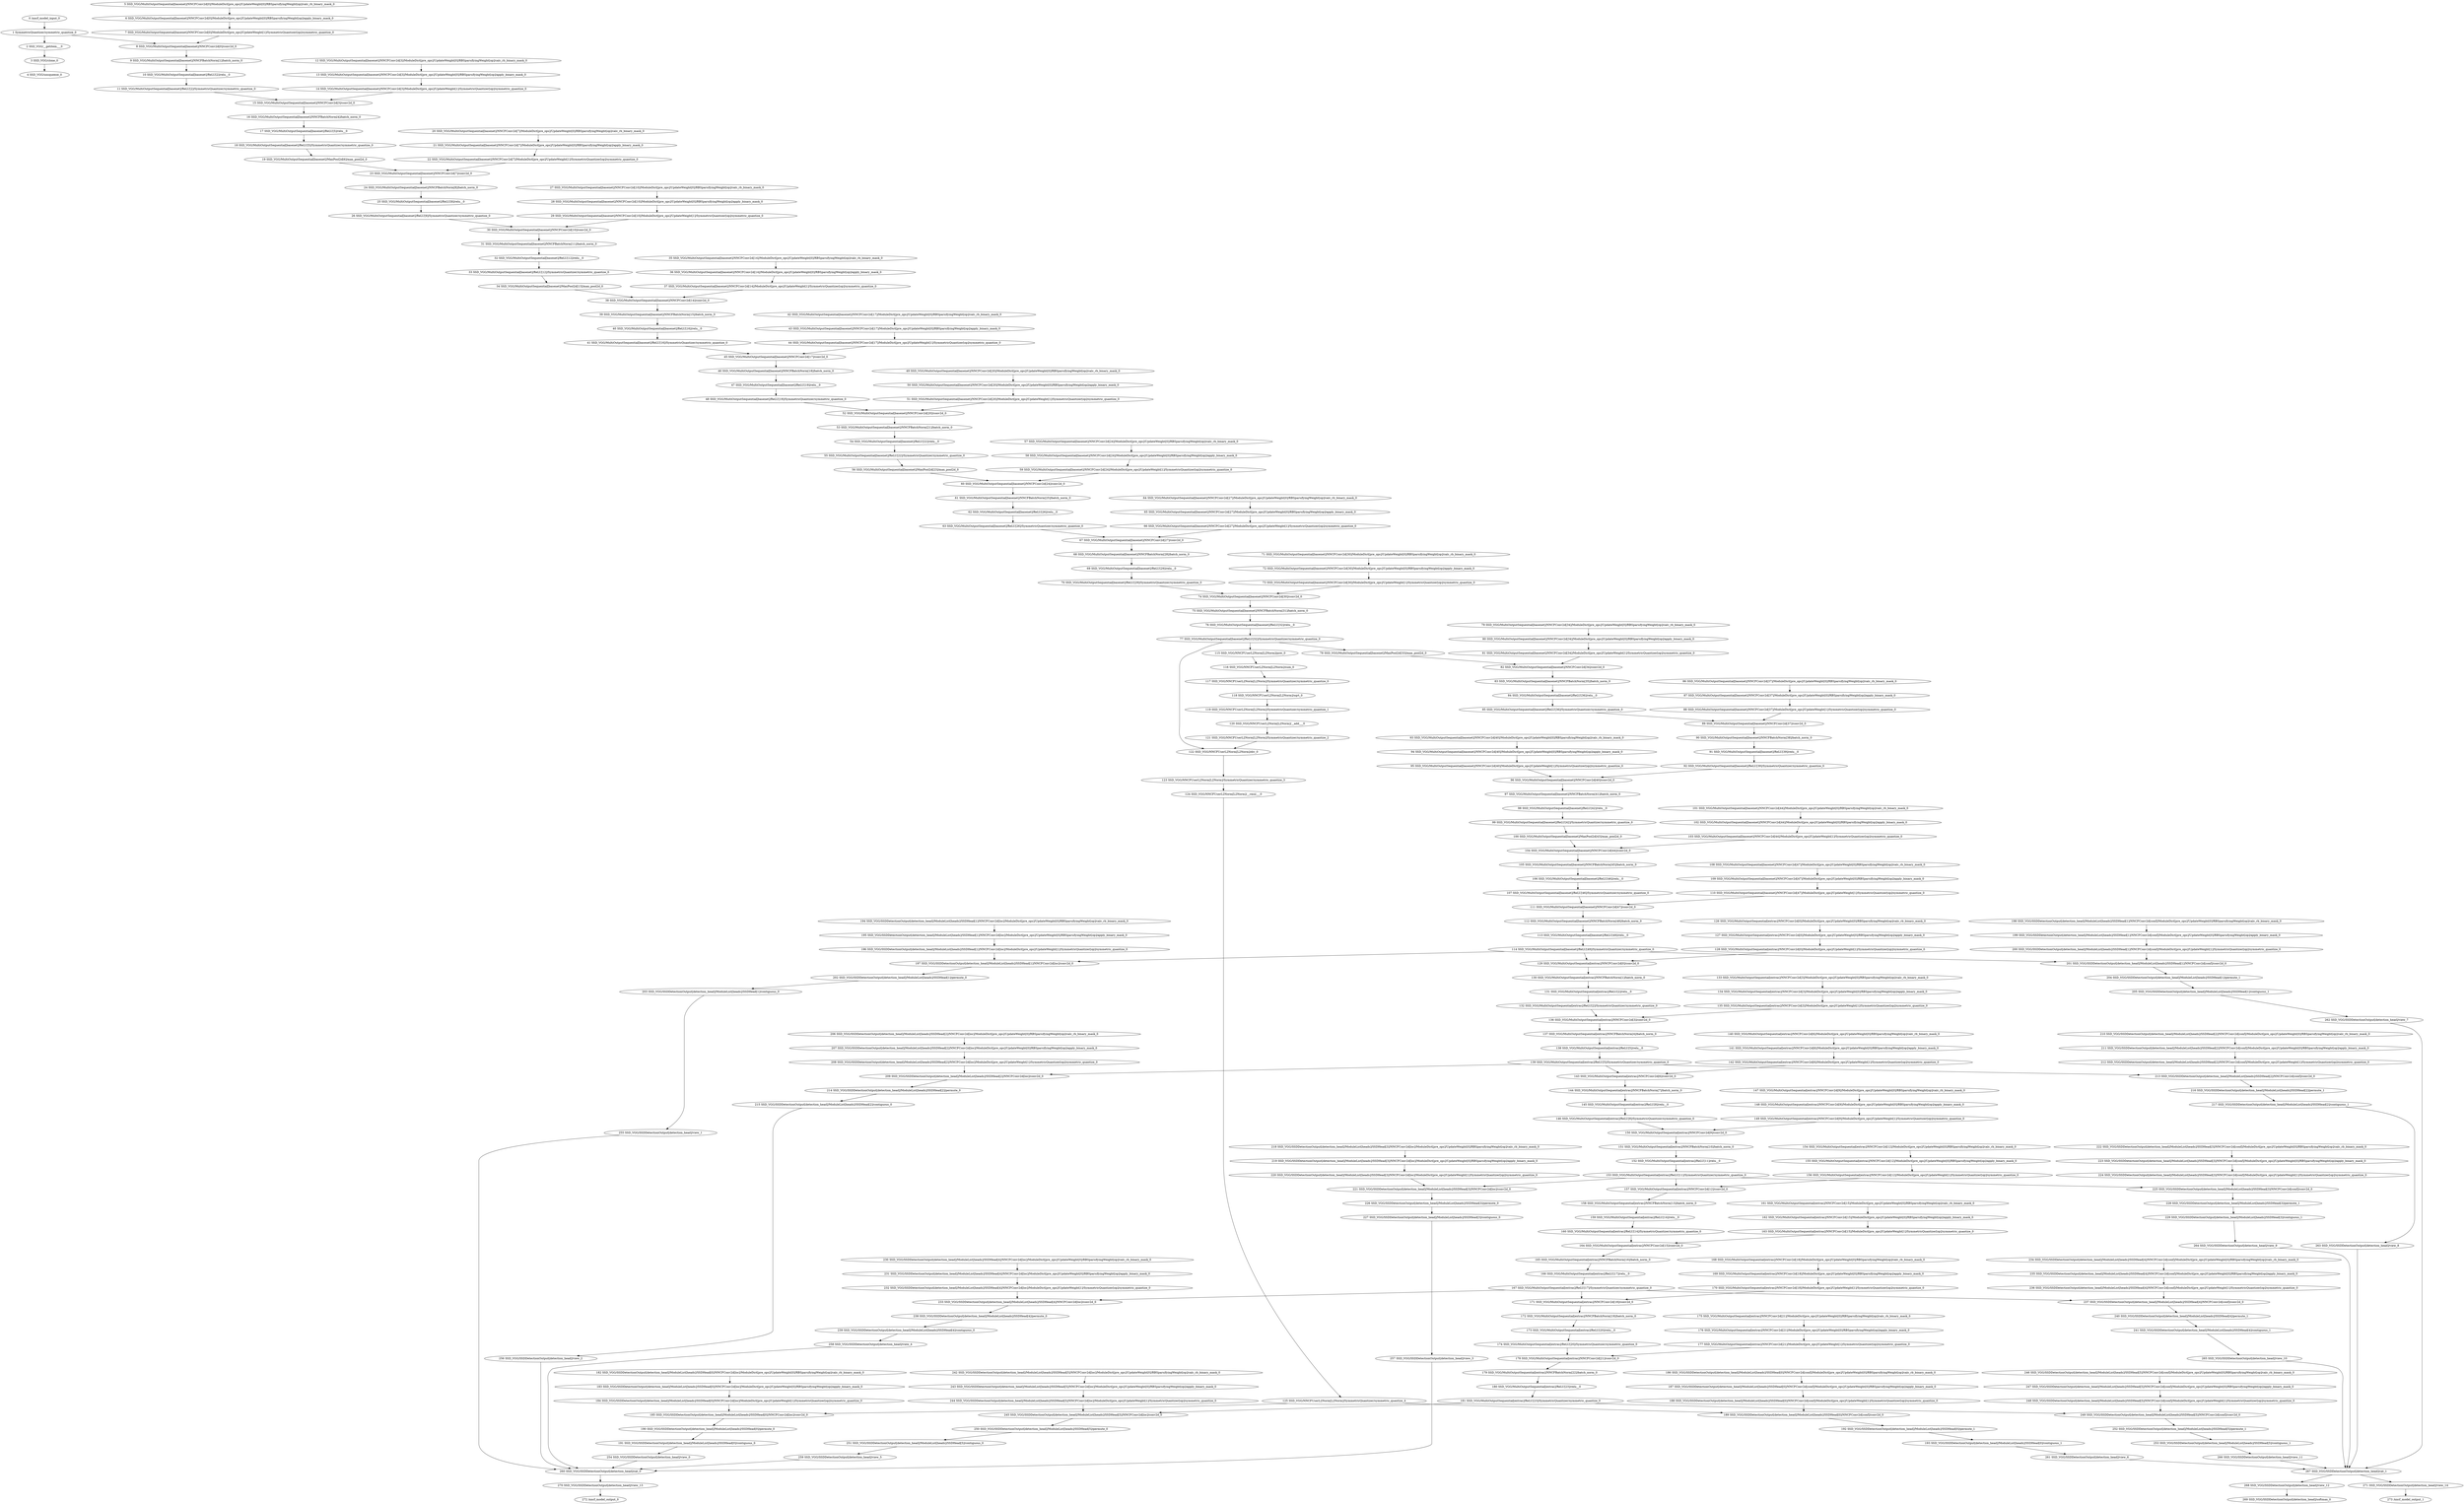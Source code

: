 strict digraph  {
"0 /nncf_model_input_0" [id=0, type=nncf_model_input];
"1 SymmetricQuantizer/symmetric_quantize_0" [id=1, type=symmetric_quantize];
"2 SSD_VGG/__getitem___0" [id=2, type=__getitem__];
"3 SSD_VGG/clone_0" [id=3, type=clone];
"4 SSD_VGG/unsqueeze_0" [id=4, type=unsqueeze];
"5 SSD_VGG/MultiOutputSequential[basenet]/NNCFConv2d[0]/ModuleDict[pre_ops]/UpdateWeight[0]/RBSparsifyingWeight[op]/calc_rb_binary_mask_0" [id=5, type=calc_rb_binary_mask];
"6 SSD_VGG/MultiOutputSequential[basenet]/NNCFConv2d[0]/ModuleDict[pre_ops]/UpdateWeight[0]/RBSparsifyingWeight[op]/apply_binary_mask_0" [id=6, type=apply_binary_mask];
"7 SSD_VGG/MultiOutputSequential[basenet]/NNCFConv2d[0]/ModuleDict[pre_ops]/UpdateWeight[1]/SymmetricQuantizer[op]/symmetric_quantize_0" [id=7, type=symmetric_quantize];
"8 SSD_VGG/MultiOutputSequential[basenet]/NNCFConv2d[0]/conv2d_0" [id=8, type=conv2d];
"9 SSD_VGG/MultiOutputSequential[basenet]/NNCFBatchNorm[1]/batch_norm_0" [id=9, type=batch_norm];
"10 SSD_VGG/MultiOutputSequential[basenet]/ReLU[2]/relu__0" [id=10, type=relu_];
"11 SSD_VGG/MultiOutputSequential[basenet]/ReLU[2]/SymmetricQuantizer/symmetric_quantize_0" [id=11, type=symmetric_quantize];
"12 SSD_VGG/MultiOutputSequential[basenet]/NNCFConv2d[3]/ModuleDict[pre_ops]/UpdateWeight[0]/RBSparsifyingWeight[op]/calc_rb_binary_mask_0" [id=12, type=calc_rb_binary_mask];
"13 SSD_VGG/MultiOutputSequential[basenet]/NNCFConv2d[3]/ModuleDict[pre_ops]/UpdateWeight[0]/RBSparsifyingWeight[op]/apply_binary_mask_0" [id=13, type=apply_binary_mask];
"14 SSD_VGG/MultiOutputSequential[basenet]/NNCFConv2d[3]/ModuleDict[pre_ops]/UpdateWeight[1]/SymmetricQuantizer[op]/symmetric_quantize_0" [id=14, type=symmetric_quantize];
"15 SSD_VGG/MultiOutputSequential[basenet]/NNCFConv2d[3]/conv2d_0" [id=15, type=conv2d];
"16 SSD_VGG/MultiOutputSequential[basenet]/NNCFBatchNorm[4]/batch_norm_0" [id=16, type=batch_norm];
"17 SSD_VGG/MultiOutputSequential[basenet]/ReLU[5]/relu__0" [id=17, type=relu_];
"18 SSD_VGG/MultiOutputSequential[basenet]/ReLU[5]/SymmetricQuantizer/symmetric_quantize_0" [id=18, type=symmetric_quantize];
"19 SSD_VGG/MultiOutputSequential[basenet]/MaxPool2d[6]/max_pool2d_0" [id=19, type=max_pool2d];
"20 SSD_VGG/MultiOutputSequential[basenet]/NNCFConv2d[7]/ModuleDict[pre_ops]/UpdateWeight[0]/RBSparsifyingWeight[op]/calc_rb_binary_mask_0" [id=20, type=calc_rb_binary_mask];
"21 SSD_VGG/MultiOutputSequential[basenet]/NNCFConv2d[7]/ModuleDict[pre_ops]/UpdateWeight[0]/RBSparsifyingWeight[op]/apply_binary_mask_0" [id=21, type=apply_binary_mask];
"22 SSD_VGG/MultiOutputSequential[basenet]/NNCFConv2d[7]/ModuleDict[pre_ops]/UpdateWeight[1]/SymmetricQuantizer[op]/symmetric_quantize_0" [id=22, type=symmetric_quantize];
"23 SSD_VGG/MultiOutputSequential[basenet]/NNCFConv2d[7]/conv2d_0" [id=23, type=conv2d];
"24 SSD_VGG/MultiOutputSequential[basenet]/NNCFBatchNorm[8]/batch_norm_0" [id=24, type=batch_norm];
"25 SSD_VGG/MultiOutputSequential[basenet]/ReLU[9]/relu__0" [id=25, type=relu_];
"26 SSD_VGG/MultiOutputSequential[basenet]/ReLU[9]/SymmetricQuantizer/symmetric_quantize_0" [id=26, type=symmetric_quantize];
"27 SSD_VGG/MultiOutputSequential[basenet]/NNCFConv2d[10]/ModuleDict[pre_ops]/UpdateWeight[0]/RBSparsifyingWeight[op]/calc_rb_binary_mask_0" [id=27, type=calc_rb_binary_mask];
"28 SSD_VGG/MultiOutputSequential[basenet]/NNCFConv2d[10]/ModuleDict[pre_ops]/UpdateWeight[0]/RBSparsifyingWeight[op]/apply_binary_mask_0" [id=28, type=apply_binary_mask];
"29 SSD_VGG/MultiOutputSequential[basenet]/NNCFConv2d[10]/ModuleDict[pre_ops]/UpdateWeight[1]/SymmetricQuantizer[op]/symmetric_quantize_0" [id=29, type=symmetric_quantize];
"30 SSD_VGG/MultiOutputSequential[basenet]/NNCFConv2d[10]/conv2d_0" [id=30, type=conv2d];
"31 SSD_VGG/MultiOutputSequential[basenet]/NNCFBatchNorm[11]/batch_norm_0" [id=31, type=batch_norm];
"32 SSD_VGG/MultiOutputSequential[basenet]/ReLU[12]/relu__0" [id=32, type=relu_];
"33 SSD_VGG/MultiOutputSequential[basenet]/ReLU[12]/SymmetricQuantizer/symmetric_quantize_0" [id=33, type=symmetric_quantize];
"34 SSD_VGG/MultiOutputSequential[basenet]/MaxPool2d[13]/max_pool2d_0" [id=34, type=max_pool2d];
"35 SSD_VGG/MultiOutputSequential[basenet]/NNCFConv2d[14]/ModuleDict[pre_ops]/UpdateWeight[0]/RBSparsifyingWeight[op]/calc_rb_binary_mask_0" [id=35, type=calc_rb_binary_mask];
"36 SSD_VGG/MultiOutputSequential[basenet]/NNCFConv2d[14]/ModuleDict[pre_ops]/UpdateWeight[0]/RBSparsifyingWeight[op]/apply_binary_mask_0" [id=36, type=apply_binary_mask];
"37 SSD_VGG/MultiOutputSequential[basenet]/NNCFConv2d[14]/ModuleDict[pre_ops]/UpdateWeight[1]/SymmetricQuantizer[op]/symmetric_quantize_0" [id=37, type=symmetric_quantize];
"38 SSD_VGG/MultiOutputSequential[basenet]/NNCFConv2d[14]/conv2d_0" [id=38, type=conv2d];
"39 SSD_VGG/MultiOutputSequential[basenet]/NNCFBatchNorm[15]/batch_norm_0" [id=39, type=batch_norm];
"40 SSD_VGG/MultiOutputSequential[basenet]/ReLU[16]/relu__0" [id=40, type=relu_];
"41 SSD_VGG/MultiOutputSequential[basenet]/ReLU[16]/SymmetricQuantizer/symmetric_quantize_0" [id=41, type=symmetric_quantize];
"42 SSD_VGG/MultiOutputSequential[basenet]/NNCFConv2d[17]/ModuleDict[pre_ops]/UpdateWeight[0]/RBSparsifyingWeight[op]/calc_rb_binary_mask_0" [id=42, type=calc_rb_binary_mask];
"43 SSD_VGG/MultiOutputSequential[basenet]/NNCFConv2d[17]/ModuleDict[pre_ops]/UpdateWeight[0]/RBSparsifyingWeight[op]/apply_binary_mask_0" [id=43, type=apply_binary_mask];
"44 SSD_VGG/MultiOutputSequential[basenet]/NNCFConv2d[17]/ModuleDict[pre_ops]/UpdateWeight[1]/SymmetricQuantizer[op]/symmetric_quantize_0" [id=44, type=symmetric_quantize];
"45 SSD_VGG/MultiOutputSequential[basenet]/NNCFConv2d[17]/conv2d_0" [id=45, type=conv2d];
"46 SSD_VGG/MultiOutputSequential[basenet]/NNCFBatchNorm[18]/batch_norm_0" [id=46, type=batch_norm];
"47 SSD_VGG/MultiOutputSequential[basenet]/ReLU[19]/relu__0" [id=47, type=relu_];
"48 SSD_VGG/MultiOutputSequential[basenet]/ReLU[19]/SymmetricQuantizer/symmetric_quantize_0" [id=48, type=symmetric_quantize];
"49 SSD_VGG/MultiOutputSequential[basenet]/NNCFConv2d[20]/ModuleDict[pre_ops]/UpdateWeight[0]/RBSparsifyingWeight[op]/calc_rb_binary_mask_0" [id=49, type=calc_rb_binary_mask];
"50 SSD_VGG/MultiOutputSequential[basenet]/NNCFConv2d[20]/ModuleDict[pre_ops]/UpdateWeight[0]/RBSparsifyingWeight[op]/apply_binary_mask_0" [id=50, type=apply_binary_mask];
"51 SSD_VGG/MultiOutputSequential[basenet]/NNCFConv2d[20]/ModuleDict[pre_ops]/UpdateWeight[1]/SymmetricQuantizer[op]/symmetric_quantize_0" [id=51, type=symmetric_quantize];
"52 SSD_VGG/MultiOutputSequential[basenet]/NNCFConv2d[20]/conv2d_0" [id=52, type=conv2d];
"53 SSD_VGG/MultiOutputSequential[basenet]/NNCFBatchNorm[21]/batch_norm_0" [id=53, type=batch_norm];
"54 SSD_VGG/MultiOutputSequential[basenet]/ReLU[22]/relu__0" [id=54, type=relu_];
"55 SSD_VGG/MultiOutputSequential[basenet]/ReLU[22]/SymmetricQuantizer/symmetric_quantize_0" [id=55, type=symmetric_quantize];
"56 SSD_VGG/MultiOutputSequential[basenet]/MaxPool2d[23]/max_pool2d_0" [id=56, type=max_pool2d];
"57 SSD_VGG/MultiOutputSequential[basenet]/NNCFConv2d[24]/ModuleDict[pre_ops]/UpdateWeight[0]/RBSparsifyingWeight[op]/calc_rb_binary_mask_0" [id=57, type=calc_rb_binary_mask];
"58 SSD_VGG/MultiOutputSequential[basenet]/NNCFConv2d[24]/ModuleDict[pre_ops]/UpdateWeight[0]/RBSparsifyingWeight[op]/apply_binary_mask_0" [id=58, type=apply_binary_mask];
"59 SSD_VGG/MultiOutputSequential[basenet]/NNCFConv2d[24]/ModuleDict[pre_ops]/UpdateWeight[1]/SymmetricQuantizer[op]/symmetric_quantize_0" [id=59, type=symmetric_quantize];
"60 SSD_VGG/MultiOutputSequential[basenet]/NNCFConv2d[24]/conv2d_0" [id=60, type=conv2d];
"61 SSD_VGG/MultiOutputSequential[basenet]/NNCFBatchNorm[25]/batch_norm_0" [id=61, type=batch_norm];
"62 SSD_VGG/MultiOutputSequential[basenet]/ReLU[26]/relu__0" [id=62, type=relu_];
"63 SSD_VGG/MultiOutputSequential[basenet]/ReLU[26]/SymmetricQuantizer/symmetric_quantize_0" [id=63, type=symmetric_quantize];
"64 SSD_VGG/MultiOutputSequential[basenet]/NNCFConv2d[27]/ModuleDict[pre_ops]/UpdateWeight[0]/RBSparsifyingWeight[op]/calc_rb_binary_mask_0" [id=64, type=calc_rb_binary_mask];
"65 SSD_VGG/MultiOutputSequential[basenet]/NNCFConv2d[27]/ModuleDict[pre_ops]/UpdateWeight[0]/RBSparsifyingWeight[op]/apply_binary_mask_0" [id=65, type=apply_binary_mask];
"66 SSD_VGG/MultiOutputSequential[basenet]/NNCFConv2d[27]/ModuleDict[pre_ops]/UpdateWeight[1]/SymmetricQuantizer[op]/symmetric_quantize_0" [id=66, type=symmetric_quantize];
"67 SSD_VGG/MultiOutputSequential[basenet]/NNCFConv2d[27]/conv2d_0" [id=67, type=conv2d];
"68 SSD_VGG/MultiOutputSequential[basenet]/NNCFBatchNorm[28]/batch_norm_0" [id=68, type=batch_norm];
"69 SSD_VGG/MultiOutputSequential[basenet]/ReLU[29]/relu__0" [id=69, type=relu_];
"70 SSD_VGG/MultiOutputSequential[basenet]/ReLU[29]/SymmetricQuantizer/symmetric_quantize_0" [id=70, type=symmetric_quantize];
"71 SSD_VGG/MultiOutputSequential[basenet]/NNCFConv2d[30]/ModuleDict[pre_ops]/UpdateWeight[0]/RBSparsifyingWeight[op]/calc_rb_binary_mask_0" [id=71, type=calc_rb_binary_mask];
"72 SSD_VGG/MultiOutputSequential[basenet]/NNCFConv2d[30]/ModuleDict[pre_ops]/UpdateWeight[0]/RBSparsifyingWeight[op]/apply_binary_mask_0" [id=72, type=apply_binary_mask];
"73 SSD_VGG/MultiOutputSequential[basenet]/NNCFConv2d[30]/ModuleDict[pre_ops]/UpdateWeight[1]/SymmetricQuantizer[op]/symmetric_quantize_0" [id=73, type=symmetric_quantize];
"74 SSD_VGG/MultiOutputSequential[basenet]/NNCFConv2d[30]/conv2d_0" [id=74, type=conv2d];
"75 SSD_VGG/MultiOutputSequential[basenet]/NNCFBatchNorm[31]/batch_norm_0" [id=75, type=batch_norm];
"76 SSD_VGG/MultiOutputSequential[basenet]/ReLU[32]/relu__0" [id=76, type=relu_];
"77 SSD_VGG/MultiOutputSequential[basenet]/ReLU[32]/SymmetricQuantizer/symmetric_quantize_0" [id=77, type=symmetric_quantize];
"78 SSD_VGG/MultiOutputSequential[basenet]/MaxPool2d[33]/max_pool2d_0" [id=78, type=max_pool2d];
"79 SSD_VGG/MultiOutputSequential[basenet]/NNCFConv2d[34]/ModuleDict[pre_ops]/UpdateWeight[0]/RBSparsifyingWeight[op]/calc_rb_binary_mask_0" [id=79, type=calc_rb_binary_mask];
"80 SSD_VGG/MultiOutputSequential[basenet]/NNCFConv2d[34]/ModuleDict[pre_ops]/UpdateWeight[0]/RBSparsifyingWeight[op]/apply_binary_mask_0" [id=80, type=apply_binary_mask];
"81 SSD_VGG/MultiOutputSequential[basenet]/NNCFConv2d[34]/ModuleDict[pre_ops]/UpdateWeight[1]/SymmetricQuantizer[op]/symmetric_quantize_0" [id=81, type=symmetric_quantize];
"82 SSD_VGG/MultiOutputSequential[basenet]/NNCFConv2d[34]/conv2d_0" [id=82, type=conv2d];
"83 SSD_VGG/MultiOutputSequential[basenet]/NNCFBatchNorm[35]/batch_norm_0" [id=83, type=batch_norm];
"84 SSD_VGG/MultiOutputSequential[basenet]/ReLU[36]/relu__0" [id=84, type=relu_];
"85 SSD_VGG/MultiOutputSequential[basenet]/ReLU[36]/SymmetricQuantizer/symmetric_quantize_0" [id=85, type=symmetric_quantize];
"86 SSD_VGG/MultiOutputSequential[basenet]/NNCFConv2d[37]/ModuleDict[pre_ops]/UpdateWeight[0]/RBSparsifyingWeight[op]/calc_rb_binary_mask_0" [id=86, type=calc_rb_binary_mask];
"87 SSD_VGG/MultiOutputSequential[basenet]/NNCFConv2d[37]/ModuleDict[pre_ops]/UpdateWeight[0]/RBSparsifyingWeight[op]/apply_binary_mask_0" [id=87, type=apply_binary_mask];
"88 SSD_VGG/MultiOutputSequential[basenet]/NNCFConv2d[37]/ModuleDict[pre_ops]/UpdateWeight[1]/SymmetricQuantizer[op]/symmetric_quantize_0" [id=88, type=symmetric_quantize];
"89 SSD_VGG/MultiOutputSequential[basenet]/NNCFConv2d[37]/conv2d_0" [id=89, type=conv2d];
"90 SSD_VGG/MultiOutputSequential[basenet]/NNCFBatchNorm[38]/batch_norm_0" [id=90, type=batch_norm];
"91 SSD_VGG/MultiOutputSequential[basenet]/ReLU[39]/relu__0" [id=91, type=relu_];
"92 SSD_VGG/MultiOutputSequential[basenet]/ReLU[39]/SymmetricQuantizer/symmetric_quantize_0" [id=92, type=symmetric_quantize];
"93 SSD_VGG/MultiOutputSequential[basenet]/NNCFConv2d[40]/ModuleDict[pre_ops]/UpdateWeight[0]/RBSparsifyingWeight[op]/calc_rb_binary_mask_0" [id=93, type=calc_rb_binary_mask];
"94 SSD_VGG/MultiOutputSequential[basenet]/NNCFConv2d[40]/ModuleDict[pre_ops]/UpdateWeight[0]/RBSparsifyingWeight[op]/apply_binary_mask_0" [id=94, type=apply_binary_mask];
"95 SSD_VGG/MultiOutputSequential[basenet]/NNCFConv2d[40]/ModuleDict[pre_ops]/UpdateWeight[1]/SymmetricQuantizer[op]/symmetric_quantize_0" [id=95, type=symmetric_quantize];
"96 SSD_VGG/MultiOutputSequential[basenet]/NNCFConv2d[40]/conv2d_0" [id=96, type=conv2d];
"97 SSD_VGG/MultiOutputSequential[basenet]/NNCFBatchNorm[41]/batch_norm_0" [id=97, type=batch_norm];
"98 SSD_VGG/MultiOutputSequential[basenet]/ReLU[42]/relu__0" [id=98, type=relu_];
"99 SSD_VGG/MultiOutputSequential[basenet]/ReLU[42]/SymmetricQuantizer/symmetric_quantize_0" [id=99, type=symmetric_quantize];
"100 SSD_VGG/MultiOutputSequential[basenet]/MaxPool2d[43]/max_pool2d_0" [id=100, type=max_pool2d];
"101 SSD_VGG/MultiOutputSequential[basenet]/NNCFConv2d[44]/ModuleDict[pre_ops]/UpdateWeight[0]/RBSparsifyingWeight[op]/calc_rb_binary_mask_0" [id=101, type=calc_rb_binary_mask];
"102 SSD_VGG/MultiOutputSequential[basenet]/NNCFConv2d[44]/ModuleDict[pre_ops]/UpdateWeight[0]/RBSparsifyingWeight[op]/apply_binary_mask_0" [id=102, type=apply_binary_mask];
"103 SSD_VGG/MultiOutputSequential[basenet]/NNCFConv2d[44]/ModuleDict[pre_ops]/UpdateWeight[1]/SymmetricQuantizer[op]/symmetric_quantize_0" [id=103, type=symmetric_quantize];
"104 SSD_VGG/MultiOutputSequential[basenet]/NNCFConv2d[44]/conv2d_0" [id=104, type=conv2d];
"105 SSD_VGG/MultiOutputSequential[basenet]/NNCFBatchNorm[45]/batch_norm_0" [id=105, type=batch_norm];
"106 SSD_VGG/MultiOutputSequential[basenet]/ReLU[46]/relu__0" [id=106, type=relu_];
"107 SSD_VGG/MultiOutputSequential[basenet]/ReLU[46]/SymmetricQuantizer/symmetric_quantize_0" [id=107, type=symmetric_quantize];
"108 SSD_VGG/MultiOutputSequential[basenet]/NNCFConv2d[47]/ModuleDict[pre_ops]/UpdateWeight[0]/RBSparsifyingWeight[op]/calc_rb_binary_mask_0" [id=108, type=calc_rb_binary_mask];
"109 SSD_VGG/MultiOutputSequential[basenet]/NNCFConv2d[47]/ModuleDict[pre_ops]/UpdateWeight[0]/RBSparsifyingWeight[op]/apply_binary_mask_0" [id=109, type=apply_binary_mask];
"110 SSD_VGG/MultiOutputSequential[basenet]/NNCFConv2d[47]/ModuleDict[pre_ops]/UpdateWeight[1]/SymmetricQuantizer[op]/symmetric_quantize_0" [id=110, type=symmetric_quantize];
"111 SSD_VGG/MultiOutputSequential[basenet]/NNCFConv2d[47]/conv2d_0" [id=111, type=conv2d];
"112 SSD_VGG/MultiOutputSequential[basenet]/NNCFBatchNorm[48]/batch_norm_0" [id=112, type=batch_norm];
"113 SSD_VGG/MultiOutputSequential[basenet]/ReLU[49]/relu__0" [id=113, type=relu_];
"114 SSD_VGG/MultiOutputSequential[basenet]/ReLU[49]/SymmetricQuantizer/symmetric_quantize_0" [id=114, type=symmetric_quantize];
"115 SSD_VGG/NNCFUserL2Norm[L2Norm]/pow_0" [id=115, type=pow];
"116 SSD_VGG/NNCFUserL2Norm[L2Norm]/sum_0" [id=116, type=sum];
"117 SSD_VGG/NNCFUserL2Norm[L2Norm]/SymmetricQuantizer/symmetric_quantize_0" [id=117, type=symmetric_quantize];
"118 SSD_VGG/NNCFUserL2Norm[L2Norm]/sqrt_0" [id=118, type=sqrt];
"119 SSD_VGG/NNCFUserL2Norm[L2Norm]/SymmetricQuantizer/symmetric_quantize_1" [id=119, type=symmetric_quantize];
"120 SSD_VGG/NNCFUserL2Norm[L2Norm]/__add___0" [id=120, type=__add__];
"121 SSD_VGG/NNCFUserL2Norm[L2Norm]/SymmetricQuantizer/symmetric_quantize_2" [id=121, type=symmetric_quantize];
"122 SSD_VGG/NNCFUserL2Norm[L2Norm]/div_0" [id=122, type=div];
"123 SSD_VGG/NNCFUserL2Norm[L2Norm]/SymmetricQuantizer/symmetric_quantize_3" [id=123, type=symmetric_quantize];
"124 SSD_VGG/NNCFUserL2Norm[L2Norm]/__rmul___0" [id=124, type=__rmul__];
"125 SSD_VGG/NNCFUserL2Norm[L2Norm]/SymmetricQuantizer/symmetric_quantize_4" [id=125, type=symmetric_quantize];
"126 SSD_VGG/MultiOutputSequential[extras]/NNCFConv2d[0]/ModuleDict[pre_ops]/UpdateWeight[0]/RBSparsifyingWeight[op]/calc_rb_binary_mask_0" [id=126, type=calc_rb_binary_mask];
"127 SSD_VGG/MultiOutputSequential[extras]/NNCFConv2d[0]/ModuleDict[pre_ops]/UpdateWeight[0]/RBSparsifyingWeight[op]/apply_binary_mask_0" [id=127, type=apply_binary_mask];
"128 SSD_VGG/MultiOutputSequential[extras]/NNCFConv2d[0]/ModuleDict[pre_ops]/UpdateWeight[1]/SymmetricQuantizer[op]/symmetric_quantize_0" [id=128, type=symmetric_quantize];
"129 SSD_VGG/MultiOutputSequential[extras]/NNCFConv2d[0]/conv2d_0" [id=129, type=conv2d];
"130 SSD_VGG/MultiOutputSequential[extras]/NNCFBatchNorm[1]/batch_norm_0" [id=130, type=batch_norm];
"131 SSD_VGG/MultiOutputSequential[extras]/ReLU[2]/relu__0" [id=131, type=relu_];
"132 SSD_VGG/MultiOutputSequential[extras]/ReLU[2]/SymmetricQuantizer/symmetric_quantize_0" [id=132, type=symmetric_quantize];
"133 SSD_VGG/MultiOutputSequential[extras]/NNCFConv2d[3]/ModuleDict[pre_ops]/UpdateWeight[0]/RBSparsifyingWeight[op]/calc_rb_binary_mask_0" [id=133, type=calc_rb_binary_mask];
"134 SSD_VGG/MultiOutputSequential[extras]/NNCFConv2d[3]/ModuleDict[pre_ops]/UpdateWeight[0]/RBSparsifyingWeight[op]/apply_binary_mask_0" [id=134, type=apply_binary_mask];
"135 SSD_VGG/MultiOutputSequential[extras]/NNCFConv2d[3]/ModuleDict[pre_ops]/UpdateWeight[1]/SymmetricQuantizer[op]/symmetric_quantize_0" [id=135, type=symmetric_quantize];
"136 SSD_VGG/MultiOutputSequential[extras]/NNCFConv2d[3]/conv2d_0" [id=136, type=conv2d];
"137 SSD_VGG/MultiOutputSequential[extras]/NNCFBatchNorm[4]/batch_norm_0" [id=137, type=batch_norm];
"138 SSD_VGG/MultiOutputSequential[extras]/ReLU[5]/relu__0" [id=138, type=relu_];
"139 SSD_VGG/MultiOutputSequential[extras]/ReLU[5]/SymmetricQuantizer/symmetric_quantize_0" [id=139, type=symmetric_quantize];
"140 SSD_VGG/MultiOutputSequential[extras]/NNCFConv2d[6]/ModuleDict[pre_ops]/UpdateWeight[0]/RBSparsifyingWeight[op]/calc_rb_binary_mask_0" [id=140, type=calc_rb_binary_mask];
"141 SSD_VGG/MultiOutputSequential[extras]/NNCFConv2d[6]/ModuleDict[pre_ops]/UpdateWeight[0]/RBSparsifyingWeight[op]/apply_binary_mask_0" [id=141, type=apply_binary_mask];
"142 SSD_VGG/MultiOutputSequential[extras]/NNCFConv2d[6]/ModuleDict[pre_ops]/UpdateWeight[1]/SymmetricQuantizer[op]/symmetric_quantize_0" [id=142, type=symmetric_quantize];
"143 SSD_VGG/MultiOutputSequential[extras]/NNCFConv2d[6]/conv2d_0" [id=143, type=conv2d];
"144 SSD_VGG/MultiOutputSequential[extras]/NNCFBatchNorm[7]/batch_norm_0" [id=144, type=batch_norm];
"145 SSD_VGG/MultiOutputSequential[extras]/ReLU[8]/relu__0" [id=145, type=relu_];
"146 SSD_VGG/MultiOutputSequential[extras]/ReLU[8]/SymmetricQuantizer/symmetric_quantize_0" [id=146, type=symmetric_quantize];
"147 SSD_VGG/MultiOutputSequential[extras]/NNCFConv2d[9]/ModuleDict[pre_ops]/UpdateWeight[0]/RBSparsifyingWeight[op]/calc_rb_binary_mask_0" [id=147, type=calc_rb_binary_mask];
"148 SSD_VGG/MultiOutputSequential[extras]/NNCFConv2d[9]/ModuleDict[pre_ops]/UpdateWeight[0]/RBSparsifyingWeight[op]/apply_binary_mask_0" [id=148, type=apply_binary_mask];
"149 SSD_VGG/MultiOutputSequential[extras]/NNCFConv2d[9]/ModuleDict[pre_ops]/UpdateWeight[1]/SymmetricQuantizer[op]/symmetric_quantize_0" [id=149, type=symmetric_quantize];
"150 SSD_VGG/MultiOutputSequential[extras]/NNCFConv2d[9]/conv2d_0" [id=150, type=conv2d];
"151 SSD_VGG/MultiOutputSequential[extras]/NNCFBatchNorm[10]/batch_norm_0" [id=151, type=batch_norm];
"152 SSD_VGG/MultiOutputSequential[extras]/ReLU[11]/relu__0" [id=152, type=relu_];
"153 SSD_VGG/MultiOutputSequential[extras]/ReLU[11]/SymmetricQuantizer/symmetric_quantize_0" [id=153, type=symmetric_quantize];
"154 SSD_VGG/MultiOutputSequential[extras]/NNCFConv2d[12]/ModuleDict[pre_ops]/UpdateWeight[0]/RBSparsifyingWeight[op]/calc_rb_binary_mask_0" [id=154, type=calc_rb_binary_mask];
"155 SSD_VGG/MultiOutputSequential[extras]/NNCFConv2d[12]/ModuleDict[pre_ops]/UpdateWeight[0]/RBSparsifyingWeight[op]/apply_binary_mask_0" [id=155, type=apply_binary_mask];
"156 SSD_VGG/MultiOutputSequential[extras]/NNCFConv2d[12]/ModuleDict[pre_ops]/UpdateWeight[1]/SymmetricQuantizer[op]/symmetric_quantize_0" [id=156, type=symmetric_quantize];
"157 SSD_VGG/MultiOutputSequential[extras]/NNCFConv2d[12]/conv2d_0" [id=157, type=conv2d];
"158 SSD_VGG/MultiOutputSequential[extras]/NNCFBatchNorm[13]/batch_norm_0" [id=158, type=batch_norm];
"159 SSD_VGG/MultiOutputSequential[extras]/ReLU[14]/relu__0" [id=159, type=relu_];
"160 SSD_VGG/MultiOutputSequential[extras]/ReLU[14]/SymmetricQuantizer/symmetric_quantize_0" [id=160, type=symmetric_quantize];
"161 SSD_VGG/MultiOutputSequential[extras]/NNCFConv2d[15]/ModuleDict[pre_ops]/UpdateWeight[0]/RBSparsifyingWeight[op]/calc_rb_binary_mask_0" [id=161, type=calc_rb_binary_mask];
"162 SSD_VGG/MultiOutputSequential[extras]/NNCFConv2d[15]/ModuleDict[pre_ops]/UpdateWeight[0]/RBSparsifyingWeight[op]/apply_binary_mask_0" [id=162, type=apply_binary_mask];
"163 SSD_VGG/MultiOutputSequential[extras]/NNCFConv2d[15]/ModuleDict[pre_ops]/UpdateWeight[1]/SymmetricQuantizer[op]/symmetric_quantize_0" [id=163, type=symmetric_quantize];
"164 SSD_VGG/MultiOutputSequential[extras]/NNCFConv2d[15]/conv2d_0" [id=164, type=conv2d];
"165 SSD_VGG/MultiOutputSequential[extras]/NNCFBatchNorm[16]/batch_norm_0" [id=165, type=batch_norm];
"166 SSD_VGG/MultiOutputSequential[extras]/ReLU[17]/relu__0" [id=166, type=relu_];
"167 SSD_VGG/MultiOutputSequential[extras]/ReLU[17]/SymmetricQuantizer/symmetric_quantize_0" [id=167, type=symmetric_quantize];
"168 SSD_VGG/MultiOutputSequential[extras]/NNCFConv2d[18]/ModuleDict[pre_ops]/UpdateWeight[0]/RBSparsifyingWeight[op]/calc_rb_binary_mask_0" [id=168, type=calc_rb_binary_mask];
"169 SSD_VGG/MultiOutputSequential[extras]/NNCFConv2d[18]/ModuleDict[pre_ops]/UpdateWeight[0]/RBSparsifyingWeight[op]/apply_binary_mask_0" [id=169, type=apply_binary_mask];
"170 SSD_VGG/MultiOutputSequential[extras]/NNCFConv2d[18]/ModuleDict[pre_ops]/UpdateWeight[1]/SymmetricQuantizer[op]/symmetric_quantize_0" [id=170, type=symmetric_quantize];
"171 SSD_VGG/MultiOutputSequential[extras]/NNCFConv2d[18]/conv2d_0" [id=171, type=conv2d];
"172 SSD_VGG/MultiOutputSequential[extras]/NNCFBatchNorm[19]/batch_norm_0" [id=172, type=batch_norm];
"173 SSD_VGG/MultiOutputSequential[extras]/ReLU[20]/relu__0" [id=173, type=relu_];
"174 SSD_VGG/MultiOutputSequential[extras]/ReLU[20]/SymmetricQuantizer/symmetric_quantize_0" [id=174, type=symmetric_quantize];
"175 SSD_VGG/MultiOutputSequential[extras]/NNCFConv2d[21]/ModuleDict[pre_ops]/UpdateWeight[0]/RBSparsifyingWeight[op]/calc_rb_binary_mask_0" [id=175, type=calc_rb_binary_mask];
"176 SSD_VGG/MultiOutputSequential[extras]/NNCFConv2d[21]/ModuleDict[pre_ops]/UpdateWeight[0]/RBSparsifyingWeight[op]/apply_binary_mask_0" [id=176, type=apply_binary_mask];
"177 SSD_VGG/MultiOutputSequential[extras]/NNCFConv2d[21]/ModuleDict[pre_ops]/UpdateWeight[1]/SymmetricQuantizer[op]/symmetric_quantize_0" [id=177, type=symmetric_quantize];
"178 SSD_VGG/MultiOutputSequential[extras]/NNCFConv2d[21]/conv2d_0" [id=178, type=conv2d];
"179 SSD_VGG/MultiOutputSequential[extras]/NNCFBatchNorm[22]/batch_norm_0" [id=179, type=batch_norm];
"180 SSD_VGG/MultiOutputSequential[extras]/ReLU[23]/relu__0" [id=180, type=relu_];
"181 SSD_VGG/MultiOutputSequential[extras]/ReLU[23]/SymmetricQuantizer/symmetric_quantize_0" [id=181, type=symmetric_quantize];
"182 SSD_VGG/SSDDetectionOutput[detection_head]/ModuleList[heads]/SSDHead[0]/NNCFConv2d[loc]/ModuleDict[pre_ops]/UpdateWeight[0]/RBSparsifyingWeight[op]/calc_rb_binary_mask_0" [id=182, type=calc_rb_binary_mask];
"183 SSD_VGG/SSDDetectionOutput[detection_head]/ModuleList[heads]/SSDHead[0]/NNCFConv2d[loc]/ModuleDict[pre_ops]/UpdateWeight[0]/RBSparsifyingWeight[op]/apply_binary_mask_0" [id=183, type=apply_binary_mask];
"184 SSD_VGG/SSDDetectionOutput[detection_head]/ModuleList[heads]/SSDHead[0]/NNCFConv2d[loc]/ModuleDict[pre_ops]/UpdateWeight[1]/SymmetricQuantizer[op]/symmetric_quantize_0" [id=184, type=symmetric_quantize];
"185 SSD_VGG/SSDDetectionOutput[detection_head]/ModuleList[heads]/SSDHead[0]/NNCFConv2d[loc]/conv2d_0" [id=185, type=conv2d];
"186 SSD_VGG/SSDDetectionOutput[detection_head]/ModuleList[heads]/SSDHead[0]/NNCFConv2d[conf]/ModuleDict[pre_ops]/UpdateWeight[0]/RBSparsifyingWeight[op]/calc_rb_binary_mask_0" [id=186, type=calc_rb_binary_mask];
"187 SSD_VGG/SSDDetectionOutput[detection_head]/ModuleList[heads]/SSDHead[0]/NNCFConv2d[conf]/ModuleDict[pre_ops]/UpdateWeight[0]/RBSparsifyingWeight[op]/apply_binary_mask_0" [id=187, type=apply_binary_mask];
"188 SSD_VGG/SSDDetectionOutput[detection_head]/ModuleList[heads]/SSDHead[0]/NNCFConv2d[conf]/ModuleDict[pre_ops]/UpdateWeight[1]/SymmetricQuantizer[op]/symmetric_quantize_0" [id=188, type=symmetric_quantize];
"189 SSD_VGG/SSDDetectionOutput[detection_head]/ModuleList[heads]/SSDHead[0]/NNCFConv2d[conf]/conv2d_0" [id=189, type=conv2d];
"190 SSD_VGG/SSDDetectionOutput[detection_head]/ModuleList[heads]/SSDHead[0]/permute_0" [id=190, type=permute];
"191 SSD_VGG/SSDDetectionOutput[detection_head]/ModuleList[heads]/SSDHead[0]/contiguous_0" [id=191, type=contiguous];
"192 SSD_VGG/SSDDetectionOutput[detection_head]/ModuleList[heads]/SSDHead[0]/permute_1" [id=192, type=permute];
"193 SSD_VGG/SSDDetectionOutput[detection_head]/ModuleList[heads]/SSDHead[0]/contiguous_1" [id=193, type=contiguous];
"194 SSD_VGG/SSDDetectionOutput[detection_head]/ModuleList[heads]/SSDHead[1]/NNCFConv2d[loc]/ModuleDict[pre_ops]/UpdateWeight[0]/RBSparsifyingWeight[op]/calc_rb_binary_mask_0" [id=194, type=calc_rb_binary_mask];
"195 SSD_VGG/SSDDetectionOutput[detection_head]/ModuleList[heads]/SSDHead[1]/NNCFConv2d[loc]/ModuleDict[pre_ops]/UpdateWeight[0]/RBSparsifyingWeight[op]/apply_binary_mask_0" [id=195, type=apply_binary_mask];
"196 SSD_VGG/SSDDetectionOutput[detection_head]/ModuleList[heads]/SSDHead[1]/NNCFConv2d[loc]/ModuleDict[pre_ops]/UpdateWeight[1]/SymmetricQuantizer[op]/symmetric_quantize_0" [id=196, type=symmetric_quantize];
"197 SSD_VGG/SSDDetectionOutput[detection_head]/ModuleList[heads]/SSDHead[1]/NNCFConv2d[loc]/conv2d_0" [id=197, type=conv2d];
"198 SSD_VGG/SSDDetectionOutput[detection_head]/ModuleList[heads]/SSDHead[1]/NNCFConv2d[conf]/ModuleDict[pre_ops]/UpdateWeight[0]/RBSparsifyingWeight[op]/calc_rb_binary_mask_0" [id=198, type=calc_rb_binary_mask];
"199 SSD_VGG/SSDDetectionOutput[detection_head]/ModuleList[heads]/SSDHead[1]/NNCFConv2d[conf]/ModuleDict[pre_ops]/UpdateWeight[0]/RBSparsifyingWeight[op]/apply_binary_mask_0" [id=199, type=apply_binary_mask];
"200 SSD_VGG/SSDDetectionOutput[detection_head]/ModuleList[heads]/SSDHead[1]/NNCFConv2d[conf]/ModuleDict[pre_ops]/UpdateWeight[1]/SymmetricQuantizer[op]/symmetric_quantize_0" [id=200, type=symmetric_quantize];
"201 SSD_VGG/SSDDetectionOutput[detection_head]/ModuleList[heads]/SSDHead[1]/NNCFConv2d[conf]/conv2d_0" [id=201, type=conv2d];
"202 SSD_VGG/SSDDetectionOutput[detection_head]/ModuleList[heads]/SSDHead[1]/permute_0" [id=202, type=permute];
"203 SSD_VGG/SSDDetectionOutput[detection_head]/ModuleList[heads]/SSDHead[1]/contiguous_0" [id=203, type=contiguous];
"204 SSD_VGG/SSDDetectionOutput[detection_head]/ModuleList[heads]/SSDHead[1]/permute_1" [id=204, type=permute];
"205 SSD_VGG/SSDDetectionOutput[detection_head]/ModuleList[heads]/SSDHead[1]/contiguous_1" [id=205, type=contiguous];
"206 SSD_VGG/SSDDetectionOutput[detection_head]/ModuleList[heads]/SSDHead[2]/NNCFConv2d[loc]/ModuleDict[pre_ops]/UpdateWeight[0]/RBSparsifyingWeight[op]/calc_rb_binary_mask_0" [id=206, type=calc_rb_binary_mask];
"207 SSD_VGG/SSDDetectionOutput[detection_head]/ModuleList[heads]/SSDHead[2]/NNCFConv2d[loc]/ModuleDict[pre_ops]/UpdateWeight[0]/RBSparsifyingWeight[op]/apply_binary_mask_0" [id=207, type=apply_binary_mask];
"208 SSD_VGG/SSDDetectionOutput[detection_head]/ModuleList[heads]/SSDHead[2]/NNCFConv2d[loc]/ModuleDict[pre_ops]/UpdateWeight[1]/SymmetricQuantizer[op]/symmetric_quantize_0" [id=208, type=symmetric_quantize];
"209 SSD_VGG/SSDDetectionOutput[detection_head]/ModuleList[heads]/SSDHead[2]/NNCFConv2d[loc]/conv2d_0" [id=209, type=conv2d];
"210 SSD_VGG/SSDDetectionOutput[detection_head]/ModuleList[heads]/SSDHead[2]/NNCFConv2d[conf]/ModuleDict[pre_ops]/UpdateWeight[0]/RBSparsifyingWeight[op]/calc_rb_binary_mask_0" [id=210, type=calc_rb_binary_mask];
"211 SSD_VGG/SSDDetectionOutput[detection_head]/ModuleList[heads]/SSDHead[2]/NNCFConv2d[conf]/ModuleDict[pre_ops]/UpdateWeight[0]/RBSparsifyingWeight[op]/apply_binary_mask_0" [id=211, type=apply_binary_mask];
"212 SSD_VGG/SSDDetectionOutput[detection_head]/ModuleList[heads]/SSDHead[2]/NNCFConv2d[conf]/ModuleDict[pre_ops]/UpdateWeight[1]/SymmetricQuantizer[op]/symmetric_quantize_0" [id=212, type=symmetric_quantize];
"213 SSD_VGG/SSDDetectionOutput[detection_head]/ModuleList[heads]/SSDHead[2]/NNCFConv2d[conf]/conv2d_0" [id=213, type=conv2d];
"214 SSD_VGG/SSDDetectionOutput[detection_head]/ModuleList[heads]/SSDHead[2]/permute_0" [id=214, type=permute];
"215 SSD_VGG/SSDDetectionOutput[detection_head]/ModuleList[heads]/SSDHead[2]/contiguous_0" [id=215, type=contiguous];
"216 SSD_VGG/SSDDetectionOutput[detection_head]/ModuleList[heads]/SSDHead[2]/permute_1" [id=216, type=permute];
"217 SSD_VGG/SSDDetectionOutput[detection_head]/ModuleList[heads]/SSDHead[2]/contiguous_1" [id=217, type=contiguous];
"218 SSD_VGG/SSDDetectionOutput[detection_head]/ModuleList[heads]/SSDHead[3]/NNCFConv2d[loc]/ModuleDict[pre_ops]/UpdateWeight[0]/RBSparsifyingWeight[op]/calc_rb_binary_mask_0" [id=218, type=calc_rb_binary_mask];
"219 SSD_VGG/SSDDetectionOutput[detection_head]/ModuleList[heads]/SSDHead[3]/NNCFConv2d[loc]/ModuleDict[pre_ops]/UpdateWeight[0]/RBSparsifyingWeight[op]/apply_binary_mask_0" [id=219, type=apply_binary_mask];
"220 SSD_VGG/SSDDetectionOutput[detection_head]/ModuleList[heads]/SSDHead[3]/NNCFConv2d[loc]/ModuleDict[pre_ops]/UpdateWeight[1]/SymmetricQuantizer[op]/symmetric_quantize_0" [id=220, type=symmetric_quantize];
"221 SSD_VGG/SSDDetectionOutput[detection_head]/ModuleList[heads]/SSDHead[3]/NNCFConv2d[loc]/conv2d_0" [id=221, type=conv2d];
"222 SSD_VGG/SSDDetectionOutput[detection_head]/ModuleList[heads]/SSDHead[3]/NNCFConv2d[conf]/ModuleDict[pre_ops]/UpdateWeight[0]/RBSparsifyingWeight[op]/calc_rb_binary_mask_0" [id=222, type=calc_rb_binary_mask];
"223 SSD_VGG/SSDDetectionOutput[detection_head]/ModuleList[heads]/SSDHead[3]/NNCFConv2d[conf]/ModuleDict[pre_ops]/UpdateWeight[0]/RBSparsifyingWeight[op]/apply_binary_mask_0" [id=223, type=apply_binary_mask];
"224 SSD_VGG/SSDDetectionOutput[detection_head]/ModuleList[heads]/SSDHead[3]/NNCFConv2d[conf]/ModuleDict[pre_ops]/UpdateWeight[1]/SymmetricQuantizer[op]/symmetric_quantize_0" [id=224, type=symmetric_quantize];
"225 SSD_VGG/SSDDetectionOutput[detection_head]/ModuleList[heads]/SSDHead[3]/NNCFConv2d[conf]/conv2d_0" [id=225, type=conv2d];
"226 SSD_VGG/SSDDetectionOutput[detection_head]/ModuleList[heads]/SSDHead[3]/permute_0" [id=226, type=permute];
"227 SSD_VGG/SSDDetectionOutput[detection_head]/ModuleList[heads]/SSDHead[3]/contiguous_0" [id=227, type=contiguous];
"228 SSD_VGG/SSDDetectionOutput[detection_head]/ModuleList[heads]/SSDHead[3]/permute_1" [id=228, type=permute];
"229 SSD_VGG/SSDDetectionOutput[detection_head]/ModuleList[heads]/SSDHead[3]/contiguous_1" [id=229, type=contiguous];
"230 SSD_VGG/SSDDetectionOutput[detection_head]/ModuleList[heads]/SSDHead[4]/NNCFConv2d[loc]/ModuleDict[pre_ops]/UpdateWeight[0]/RBSparsifyingWeight[op]/calc_rb_binary_mask_0" [id=230, type=calc_rb_binary_mask];
"231 SSD_VGG/SSDDetectionOutput[detection_head]/ModuleList[heads]/SSDHead[4]/NNCFConv2d[loc]/ModuleDict[pre_ops]/UpdateWeight[0]/RBSparsifyingWeight[op]/apply_binary_mask_0" [id=231, type=apply_binary_mask];
"232 SSD_VGG/SSDDetectionOutput[detection_head]/ModuleList[heads]/SSDHead[4]/NNCFConv2d[loc]/ModuleDict[pre_ops]/UpdateWeight[1]/SymmetricQuantizer[op]/symmetric_quantize_0" [id=232, type=symmetric_quantize];
"233 SSD_VGG/SSDDetectionOutput[detection_head]/ModuleList[heads]/SSDHead[4]/NNCFConv2d[loc]/conv2d_0" [id=233, type=conv2d];
"234 SSD_VGG/SSDDetectionOutput[detection_head]/ModuleList[heads]/SSDHead[4]/NNCFConv2d[conf]/ModuleDict[pre_ops]/UpdateWeight[0]/RBSparsifyingWeight[op]/calc_rb_binary_mask_0" [id=234, type=calc_rb_binary_mask];
"235 SSD_VGG/SSDDetectionOutput[detection_head]/ModuleList[heads]/SSDHead[4]/NNCFConv2d[conf]/ModuleDict[pre_ops]/UpdateWeight[0]/RBSparsifyingWeight[op]/apply_binary_mask_0" [id=235, type=apply_binary_mask];
"236 SSD_VGG/SSDDetectionOutput[detection_head]/ModuleList[heads]/SSDHead[4]/NNCFConv2d[conf]/ModuleDict[pre_ops]/UpdateWeight[1]/SymmetricQuantizer[op]/symmetric_quantize_0" [id=236, type=symmetric_quantize];
"237 SSD_VGG/SSDDetectionOutput[detection_head]/ModuleList[heads]/SSDHead[4]/NNCFConv2d[conf]/conv2d_0" [id=237, type=conv2d];
"238 SSD_VGG/SSDDetectionOutput[detection_head]/ModuleList[heads]/SSDHead[4]/permute_0" [id=238, type=permute];
"239 SSD_VGG/SSDDetectionOutput[detection_head]/ModuleList[heads]/SSDHead[4]/contiguous_0" [id=239, type=contiguous];
"240 SSD_VGG/SSDDetectionOutput[detection_head]/ModuleList[heads]/SSDHead[4]/permute_1" [id=240, type=permute];
"241 SSD_VGG/SSDDetectionOutput[detection_head]/ModuleList[heads]/SSDHead[4]/contiguous_1" [id=241, type=contiguous];
"242 SSD_VGG/SSDDetectionOutput[detection_head]/ModuleList[heads]/SSDHead[5]/NNCFConv2d[loc]/ModuleDict[pre_ops]/UpdateWeight[0]/RBSparsifyingWeight[op]/calc_rb_binary_mask_0" [id=242, type=calc_rb_binary_mask];
"243 SSD_VGG/SSDDetectionOutput[detection_head]/ModuleList[heads]/SSDHead[5]/NNCFConv2d[loc]/ModuleDict[pre_ops]/UpdateWeight[0]/RBSparsifyingWeight[op]/apply_binary_mask_0" [id=243, type=apply_binary_mask];
"244 SSD_VGG/SSDDetectionOutput[detection_head]/ModuleList[heads]/SSDHead[5]/NNCFConv2d[loc]/ModuleDict[pre_ops]/UpdateWeight[1]/SymmetricQuantizer[op]/symmetric_quantize_0" [id=244, type=symmetric_quantize];
"245 SSD_VGG/SSDDetectionOutput[detection_head]/ModuleList[heads]/SSDHead[5]/NNCFConv2d[loc]/conv2d_0" [id=245, type=conv2d];
"246 SSD_VGG/SSDDetectionOutput[detection_head]/ModuleList[heads]/SSDHead[5]/NNCFConv2d[conf]/ModuleDict[pre_ops]/UpdateWeight[0]/RBSparsifyingWeight[op]/calc_rb_binary_mask_0" [id=246, type=calc_rb_binary_mask];
"247 SSD_VGG/SSDDetectionOutput[detection_head]/ModuleList[heads]/SSDHead[5]/NNCFConv2d[conf]/ModuleDict[pre_ops]/UpdateWeight[0]/RBSparsifyingWeight[op]/apply_binary_mask_0" [id=247, type=apply_binary_mask];
"248 SSD_VGG/SSDDetectionOutput[detection_head]/ModuleList[heads]/SSDHead[5]/NNCFConv2d[conf]/ModuleDict[pre_ops]/UpdateWeight[1]/SymmetricQuantizer[op]/symmetric_quantize_0" [id=248, type=symmetric_quantize];
"249 SSD_VGG/SSDDetectionOutput[detection_head]/ModuleList[heads]/SSDHead[5]/NNCFConv2d[conf]/conv2d_0" [id=249, type=conv2d];
"250 SSD_VGG/SSDDetectionOutput[detection_head]/ModuleList[heads]/SSDHead[5]/permute_0" [id=250, type=permute];
"251 SSD_VGG/SSDDetectionOutput[detection_head]/ModuleList[heads]/SSDHead[5]/contiguous_0" [id=251, type=contiguous];
"252 SSD_VGG/SSDDetectionOutput[detection_head]/ModuleList[heads]/SSDHead[5]/permute_1" [id=252, type=permute];
"253 SSD_VGG/SSDDetectionOutput[detection_head]/ModuleList[heads]/SSDHead[5]/contiguous_1" [id=253, type=contiguous];
"254 SSD_VGG/SSDDetectionOutput[detection_head]/view_0" [id=254, type=view];
"255 SSD_VGG/SSDDetectionOutput[detection_head]/view_1" [id=255, type=view];
"256 SSD_VGG/SSDDetectionOutput[detection_head]/view_2" [id=256, type=view];
"257 SSD_VGG/SSDDetectionOutput[detection_head]/view_3" [id=257, type=view];
"258 SSD_VGG/SSDDetectionOutput[detection_head]/view_4" [id=258, type=view];
"259 SSD_VGG/SSDDetectionOutput[detection_head]/view_5" [id=259, type=view];
"260 SSD_VGG/SSDDetectionOutput[detection_head]/cat_0" [id=260, type=cat];
"261 SSD_VGG/SSDDetectionOutput[detection_head]/view_6" [id=261, type=view];
"262 SSD_VGG/SSDDetectionOutput[detection_head]/view_7" [id=262, type=view];
"263 SSD_VGG/SSDDetectionOutput[detection_head]/view_8" [id=263, type=view];
"264 SSD_VGG/SSDDetectionOutput[detection_head]/view_9" [id=264, type=view];
"265 SSD_VGG/SSDDetectionOutput[detection_head]/view_10" [id=265, type=view];
"266 SSD_VGG/SSDDetectionOutput[detection_head]/view_11" [id=266, type=view];
"267 SSD_VGG/SSDDetectionOutput[detection_head]/cat_1" [id=267, type=cat];
"268 SSD_VGG/SSDDetectionOutput[detection_head]/view_12" [id=268, type=view];
"269 SSD_VGG/SSDDetectionOutput[detection_head]/softmax_0" [id=269, type=softmax];
"270 SSD_VGG/SSDDetectionOutput[detection_head]/view_13" [id=270, type=view];
"271 SSD_VGG/SSDDetectionOutput[detection_head]/view_14" [id=271, type=view];
"272 /nncf_model_output_0" [id=272, type=nncf_model_output];
"273 /nncf_model_output_1" [id=273, type=nncf_model_output];
"0 /nncf_model_input_0" -> "1 SymmetricQuantizer/symmetric_quantize_0";
"1 SymmetricQuantizer/symmetric_quantize_0" -> "2 SSD_VGG/__getitem___0";
"1 SymmetricQuantizer/symmetric_quantize_0" -> "8 SSD_VGG/MultiOutputSequential[basenet]/NNCFConv2d[0]/conv2d_0";
"2 SSD_VGG/__getitem___0" -> "3 SSD_VGG/clone_0";
"3 SSD_VGG/clone_0" -> "4 SSD_VGG/unsqueeze_0";
"5 SSD_VGG/MultiOutputSequential[basenet]/NNCFConv2d[0]/ModuleDict[pre_ops]/UpdateWeight[0]/RBSparsifyingWeight[op]/calc_rb_binary_mask_0" -> "6 SSD_VGG/MultiOutputSequential[basenet]/NNCFConv2d[0]/ModuleDict[pre_ops]/UpdateWeight[0]/RBSparsifyingWeight[op]/apply_binary_mask_0";
"6 SSD_VGG/MultiOutputSequential[basenet]/NNCFConv2d[0]/ModuleDict[pre_ops]/UpdateWeight[0]/RBSparsifyingWeight[op]/apply_binary_mask_0" -> "7 SSD_VGG/MultiOutputSequential[basenet]/NNCFConv2d[0]/ModuleDict[pre_ops]/UpdateWeight[1]/SymmetricQuantizer[op]/symmetric_quantize_0";
"7 SSD_VGG/MultiOutputSequential[basenet]/NNCFConv2d[0]/ModuleDict[pre_ops]/UpdateWeight[1]/SymmetricQuantizer[op]/symmetric_quantize_0" -> "8 SSD_VGG/MultiOutputSequential[basenet]/NNCFConv2d[0]/conv2d_0";
"8 SSD_VGG/MultiOutputSequential[basenet]/NNCFConv2d[0]/conv2d_0" -> "9 SSD_VGG/MultiOutputSequential[basenet]/NNCFBatchNorm[1]/batch_norm_0";
"9 SSD_VGG/MultiOutputSequential[basenet]/NNCFBatchNorm[1]/batch_norm_0" -> "10 SSD_VGG/MultiOutputSequential[basenet]/ReLU[2]/relu__0";
"10 SSD_VGG/MultiOutputSequential[basenet]/ReLU[2]/relu__0" -> "11 SSD_VGG/MultiOutputSequential[basenet]/ReLU[2]/SymmetricQuantizer/symmetric_quantize_0";
"11 SSD_VGG/MultiOutputSequential[basenet]/ReLU[2]/SymmetricQuantizer/symmetric_quantize_0" -> "15 SSD_VGG/MultiOutputSequential[basenet]/NNCFConv2d[3]/conv2d_0";
"12 SSD_VGG/MultiOutputSequential[basenet]/NNCFConv2d[3]/ModuleDict[pre_ops]/UpdateWeight[0]/RBSparsifyingWeight[op]/calc_rb_binary_mask_0" -> "13 SSD_VGG/MultiOutputSequential[basenet]/NNCFConv2d[3]/ModuleDict[pre_ops]/UpdateWeight[0]/RBSparsifyingWeight[op]/apply_binary_mask_0";
"13 SSD_VGG/MultiOutputSequential[basenet]/NNCFConv2d[3]/ModuleDict[pre_ops]/UpdateWeight[0]/RBSparsifyingWeight[op]/apply_binary_mask_0" -> "14 SSD_VGG/MultiOutputSequential[basenet]/NNCFConv2d[3]/ModuleDict[pre_ops]/UpdateWeight[1]/SymmetricQuantizer[op]/symmetric_quantize_0";
"14 SSD_VGG/MultiOutputSequential[basenet]/NNCFConv2d[3]/ModuleDict[pre_ops]/UpdateWeight[1]/SymmetricQuantizer[op]/symmetric_quantize_0" -> "15 SSD_VGG/MultiOutputSequential[basenet]/NNCFConv2d[3]/conv2d_0";
"15 SSD_VGG/MultiOutputSequential[basenet]/NNCFConv2d[3]/conv2d_0" -> "16 SSD_VGG/MultiOutputSequential[basenet]/NNCFBatchNorm[4]/batch_norm_0";
"16 SSD_VGG/MultiOutputSequential[basenet]/NNCFBatchNorm[4]/batch_norm_0" -> "17 SSD_VGG/MultiOutputSequential[basenet]/ReLU[5]/relu__0";
"17 SSD_VGG/MultiOutputSequential[basenet]/ReLU[5]/relu__0" -> "18 SSD_VGG/MultiOutputSequential[basenet]/ReLU[5]/SymmetricQuantizer/symmetric_quantize_0";
"18 SSD_VGG/MultiOutputSequential[basenet]/ReLU[5]/SymmetricQuantizer/symmetric_quantize_0" -> "19 SSD_VGG/MultiOutputSequential[basenet]/MaxPool2d[6]/max_pool2d_0";
"19 SSD_VGG/MultiOutputSequential[basenet]/MaxPool2d[6]/max_pool2d_0" -> "23 SSD_VGG/MultiOutputSequential[basenet]/NNCFConv2d[7]/conv2d_0";
"20 SSD_VGG/MultiOutputSequential[basenet]/NNCFConv2d[7]/ModuleDict[pre_ops]/UpdateWeight[0]/RBSparsifyingWeight[op]/calc_rb_binary_mask_0" -> "21 SSD_VGG/MultiOutputSequential[basenet]/NNCFConv2d[7]/ModuleDict[pre_ops]/UpdateWeight[0]/RBSparsifyingWeight[op]/apply_binary_mask_0";
"21 SSD_VGG/MultiOutputSequential[basenet]/NNCFConv2d[7]/ModuleDict[pre_ops]/UpdateWeight[0]/RBSparsifyingWeight[op]/apply_binary_mask_0" -> "22 SSD_VGG/MultiOutputSequential[basenet]/NNCFConv2d[7]/ModuleDict[pre_ops]/UpdateWeight[1]/SymmetricQuantizer[op]/symmetric_quantize_0";
"22 SSD_VGG/MultiOutputSequential[basenet]/NNCFConv2d[7]/ModuleDict[pre_ops]/UpdateWeight[1]/SymmetricQuantizer[op]/symmetric_quantize_0" -> "23 SSD_VGG/MultiOutputSequential[basenet]/NNCFConv2d[7]/conv2d_0";
"23 SSD_VGG/MultiOutputSequential[basenet]/NNCFConv2d[7]/conv2d_0" -> "24 SSD_VGG/MultiOutputSequential[basenet]/NNCFBatchNorm[8]/batch_norm_0";
"24 SSD_VGG/MultiOutputSequential[basenet]/NNCFBatchNorm[8]/batch_norm_0" -> "25 SSD_VGG/MultiOutputSequential[basenet]/ReLU[9]/relu__0";
"25 SSD_VGG/MultiOutputSequential[basenet]/ReLU[9]/relu__0" -> "26 SSD_VGG/MultiOutputSequential[basenet]/ReLU[9]/SymmetricQuantizer/symmetric_quantize_0";
"26 SSD_VGG/MultiOutputSequential[basenet]/ReLU[9]/SymmetricQuantizer/symmetric_quantize_0" -> "30 SSD_VGG/MultiOutputSequential[basenet]/NNCFConv2d[10]/conv2d_0";
"27 SSD_VGG/MultiOutputSequential[basenet]/NNCFConv2d[10]/ModuleDict[pre_ops]/UpdateWeight[0]/RBSparsifyingWeight[op]/calc_rb_binary_mask_0" -> "28 SSD_VGG/MultiOutputSequential[basenet]/NNCFConv2d[10]/ModuleDict[pre_ops]/UpdateWeight[0]/RBSparsifyingWeight[op]/apply_binary_mask_0";
"28 SSD_VGG/MultiOutputSequential[basenet]/NNCFConv2d[10]/ModuleDict[pre_ops]/UpdateWeight[0]/RBSparsifyingWeight[op]/apply_binary_mask_0" -> "29 SSD_VGG/MultiOutputSequential[basenet]/NNCFConv2d[10]/ModuleDict[pre_ops]/UpdateWeight[1]/SymmetricQuantizer[op]/symmetric_quantize_0";
"29 SSD_VGG/MultiOutputSequential[basenet]/NNCFConv2d[10]/ModuleDict[pre_ops]/UpdateWeight[1]/SymmetricQuantizer[op]/symmetric_quantize_0" -> "30 SSD_VGG/MultiOutputSequential[basenet]/NNCFConv2d[10]/conv2d_0";
"30 SSD_VGG/MultiOutputSequential[basenet]/NNCFConv2d[10]/conv2d_0" -> "31 SSD_VGG/MultiOutputSequential[basenet]/NNCFBatchNorm[11]/batch_norm_0";
"31 SSD_VGG/MultiOutputSequential[basenet]/NNCFBatchNorm[11]/batch_norm_0" -> "32 SSD_VGG/MultiOutputSequential[basenet]/ReLU[12]/relu__0";
"32 SSD_VGG/MultiOutputSequential[basenet]/ReLU[12]/relu__0" -> "33 SSD_VGG/MultiOutputSequential[basenet]/ReLU[12]/SymmetricQuantizer/symmetric_quantize_0";
"33 SSD_VGG/MultiOutputSequential[basenet]/ReLU[12]/SymmetricQuantizer/symmetric_quantize_0" -> "34 SSD_VGG/MultiOutputSequential[basenet]/MaxPool2d[13]/max_pool2d_0";
"34 SSD_VGG/MultiOutputSequential[basenet]/MaxPool2d[13]/max_pool2d_0" -> "38 SSD_VGG/MultiOutputSequential[basenet]/NNCFConv2d[14]/conv2d_0";
"35 SSD_VGG/MultiOutputSequential[basenet]/NNCFConv2d[14]/ModuleDict[pre_ops]/UpdateWeight[0]/RBSparsifyingWeight[op]/calc_rb_binary_mask_0" -> "36 SSD_VGG/MultiOutputSequential[basenet]/NNCFConv2d[14]/ModuleDict[pre_ops]/UpdateWeight[0]/RBSparsifyingWeight[op]/apply_binary_mask_0";
"36 SSD_VGG/MultiOutputSequential[basenet]/NNCFConv2d[14]/ModuleDict[pre_ops]/UpdateWeight[0]/RBSparsifyingWeight[op]/apply_binary_mask_0" -> "37 SSD_VGG/MultiOutputSequential[basenet]/NNCFConv2d[14]/ModuleDict[pre_ops]/UpdateWeight[1]/SymmetricQuantizer[op]/symmetric_quantize_0";
"37 SSD_VGG/MultiOutputSequential[basenet]/NNCFConv2d[14]/ModuleDict[pre_ops]/UpdateWeight[1]/SymmetricQuantizer[op]/symmetric_quantize_0" -> "38 SSD_VGG/MultiOutputSequential[basenet]/NNCFConv2d[14]/conv2d_0";
"38 SSD_VGG/MultiOutputSequential[basenet]/NNCFConv2d[14]/conv2d_0" -> "39 SSD_VGG/MultiOutputSequential[basenet]/NNCFBatchNorm[15]/batch_norm_0";
"39 SSD_VGG/MultiOutputSequential[basenet]/NNCFBatchNorm[15]/batch_norm_0" -> "40 SSD_VGG/MultiOutputSequential[basenet]/ReLU[16]/relu__0";
"40 SSD_VGG/MultiOutputSequential[basenet]/ReLU[16]/relu__0" -> "41 SSD_VGG/MultiOutputSequential[basenet]/ReLU[16]/SymmetricQuantizer/symmetric_quantize_0";
"41 SSD_VGG/MultiOutputSequential[basenet]/ReLU[16]/SymmetricQuantizer/symmetric_quantize_0" -> "45 SSD_VGG/MultiOutputSequential[basenet]/NNCFConv2d[17]/conv2d_0";
"42 SSD_VGG/MultiOutputSequential[basenet]/NNCFConv2d[17]/ModuleDict[pre_ops]/UpdateWeight[0]/RBSparsifyingWeight[op]/calc_rb_binary_mask_0" -> "43 SSD_VGG/MultiOutputSequential[basenet]/NNCFConv2d[17]/ModuleDict[pre_ops]/UpdateWeight[0]/RBSparsifyingWeight[op]/apply_binary_mask_0";
"43 SSD_VGG/MultiOutputSequential[basenet]/NNCFConv2d[17]/ModuleDict[pre_ops]/UpdateWeight[0]/RBSparsifyingWeight[op]/apply_binary_mask_0" -> "44 SSD_VGG/MultiOutputSequential[basenet]/NNCFConv2d[17]/ModuleDict[pre_ops]/UpdateWeight[1]/SymmetricQuantizer[op]/symmetric_quantize_0";
"44 SSD_VGG/MultiOutputSequential[basenet]/NNCFConv2d[17]/ModuleDict[pre_ops]/UpdateWeight[1]/SymmetricQuantizer[op]/symmetric_quantize_0" -> "45 SSD_VGG/MultiOutputSequential[basenet]/NNCFConv2d[17]/conv2d_0";
"45 SSD_VGG/MultiOutputSequential[basenet]/NNCFConv2d[17]/conv2d_0" -> "46 SSD_VGG/MultiOutputSequential[basenet]/NNCFBatchNorm[18]/batch_norm_0";
"46 SSD_VGG/MultiOutputSequential[basenet]/NNCFBatchNorm[18]/batch_norm_0" -> "47 SSD_VGG/MultiOutputSequential[basenet]/ReLU[19]/relu__0";
"47 SSD_VGG/MultiOutputSequential[basenet]/ReLU[19]/relu__0" -> "48 SSD_VGG/MultiOutputSequential[basenet]/ReLU[19]/SymmetricQuantizer/symmetric_quantize_0";
"48 SSD_VGG/MultiOutputSequential[basenet]/ReLU[19]/SymmetricQuantizer/symmetric_quantize_0" -> "52 SSD_VGG/MultiOutputSequential[basenet]/NNCFConv2d[20]/conv2d_0";
"49 SSD_VGG/MultiOutputSequential[basenet]/NNCFConv2d[20]/ModuleDict[pre_ops]/UpdateWeight[0]/RBSparsifyingWeight[op]/calc_rb_binary_mask_0" -> "50 SSD_VGG/MultiOutputSequential[basenet]/NNCFConv2d[20]/ModuleDict[pre_ops]/UpdateWeight[0]/RBSparsifyingWeight[op]/apply_binary_mask_0";
"50 SSD_VGG/MultiOutputSequential[basenet]/NNCFConv2d[20]/ModuleDict[pre_ops]/UpdateWeight[0]/RBSparsifyingWeight[op]/apply_binary_mask_0" -> "51 SSD_VGG/MultiOutputSequential[basenet]/NNCFConv2d[20]/ModuleDict[pre_ops]/UpdateWeight[1]/SymmetricQuantizer[op]/symmetric_quantize_0";
"51 SSD_VGG/MultiOutputSequential[basenet]/NNCFConv2d[20]/ModuleDict[pre_ops]/UpdateWeight[1]/SymmetricQuantizer[op]/symmetric_quantize_0" -> "52 SSD_VGG/MultiOutputSequential[basenet]/NNCFConv2d[20]/conv2d_0";
"52 SSD_VGG/MultiOutputSequential[basenet]/NNCFConv2d[20]/conv2d_0" -> "53 SSD_VGG/MultiOutputSequential[basenet]/NNCFBatchNorm[21]/batch_norm_0";
"53 SSD_VGG/MultiOutputSequential[basenet]/NNCFBatchNorm[21]/batch_norm_0" -> "54 SSD_VGG/MultiOutputSequential[basenet]/ReLU[22]/relu__0";
"54 SSD_VGG/MultiOutputSequential[basenet]/ReLU[22]/relu__0" -> "55 SSD_VGG/MultiOutputSequential[basenet]/ReLU[22]/SymmetricQuantizer/symmetric_quantize_0";
"55 SSD_VGG/MultiOutputSequential[basenet]/ReLU[22]/SymmetricQuantizer/symmetric_quantize_0" -> "56 SSD_VGG/MultiOutputSequential[basenet]/MaxPool2d[23]/max_pool2d_0";
"56 SSD_VGG/MultiOutputSequential[basenet]/MaxPool2d[23]/max_pool2d_0" -> "60 SSD_VGG/MultiOutputSequential[basenet]/NNCFConv2d[24]/conv2d_0";
"57 SSD_VGG/MultiOutputSequential[basenet]/NNCFConv2d[24]/ModuleDict[pre_ops]/UpdateWeight[0]/RBSparsifyingWeight[op]/calc_rb_binary_mask_0" -> "58 SSD_VGG/MultiOutputSequential[basenet]/NNCFConv2d[24]/ModuleDict[pre_ops]/UpdateWeight[0]/RBSparsifyingWeight[op]/apply_binary_mask_0";
"58 SSD_VGG/MultiOutputSequential[basenet]/NNCFConv2d[24]/ModuleDict[pre_ops]/UpdateWeight[0]/RBSparsifyingWeight[op]/apply_binary_mask_0" -> "59 SSD_VGG/MultiOutputSequential[basenet]/NNCFConv2d[24]/ModuleDict[pre_ops]/UpdateWeight[1]/SymmetricQuantizer[op]/symmetric_quantize_0";
"59 SSD_VGG/MultiOutputSequential[basenet]/NNCFConv2d[24]/ModuleDict[pre_ops]/UpdateWeight[1]/SymmetricQuantizer[op]/symmetric_quantize_0" -> "60 SSD_VGG/MultiOutputSequential[basenet]/NNCFConv2d[24]/conv2d_0";
"60 SSD_VGG/MultiOutputSequential[basenet]/NNCFConv2d[24]/conv2d_0" -> "61 SSD_VGG/MultiOutputSequential[basenet]/NNCFBatchNorm[25]/batch_norm_0";
"61 SSD_VGG/MultiOutputSequential[basenet]/NNCFBatchNorm[25]/batch_norm_0" -> "62 SSD_VGG/MultiOutputSequential[basenet]/ReLU[26]/relu__0";
"62 SSD_VGG/MultiOutputSequential[basenet]/ReLU[26]/relu__0" -> "63 SSD_VGG/MultiOutputSequential[basenet]/ReLU[26]/SymmetricQuantizer/symmetric_quantize_0";
"63 SSD_VGG/MultiOutputSequential[basenet]/ReLU[26]/SymmetricQuantizer/symmetric_quantize_0" -> "67 SSD_VGG/MultiOutputSequential[basenet]/NNCFConv2d[27]/conv2d_0";
"64 SSD_VGG/MultiOutputSequential[basenet]/NNCFConv2d[27]/ModuleDict[pre_ops]/UpdateWeight[0]/RBSparsifyingWeight[op]/calc_rb_binary_mask_0" -> "65 SSD_VGG/MultiOutputSequential[basenet]/NNCFConv2d[27]/ModuleDict[pre_ops]/UpdateWeight[0]/RBSparsifyingWeight[op]/apply_binary_mask_0";
"65 SSD_VGG/MultiOutputSequential[basenet]/NNCFConv2d[27]/ModuleDict[pre_ops]/UpdateWeight[0]/RBSparsifyingWeight[op]/apply_binary_mask_0" -> "66 SSD_VGG/MultiOutputSequential[basenet]/NNCFConv2d[27]/ModuleDict[pre_ops]/UpdateWeight[1]/SymmetricQuantizer[op]/symmetric_quantize_0";
"66 SSD_VGG/MultiOutputSequential[basenet]/NNCFConv2d[27]/ModuleDict[pre_ops]/UpdateWeight[1]/SymmetricQuantizer[op]/symmetric_quantize_0" -> "67 SSD_VGG/MultiOutputSequential[basenet]/NNCFConv2d[27]/conv2d_0";
"67 SSD_VGG/MultiOutputSequential[basenet]/NNCFConv2d[27]/conv2d_0" -> "68 SSD_VGG/MultiOutputSequential[basenet]/NNCFBatchNorm[28]/batch_norm_0";
"68 SSD_VGG/MultiOutputSequential[basenet]/NNCFBatchNorm[28]/batch_norm_0" -> "69 SSD_VGG/MultiOutputSequential[basenet]/ReLU[29]/relu__0";
"69 SSD_VGG/MultiOutputSequential[basenet]/ReLU[29]/relu__0" -> "70 SSD_VGG/MultiOutputSequential[basenet]/ReLU[29]/SymmetricQuantizer/symmetric_quantize_0";
"70 SSD_VGG/MultiOutputSequential[basenet]/ReLU[29]/SymmetricQuantizer/symmetric_quantize_0" -> "74 SSD_VGG/MultiOutputSequential[basenet]/NNCFConv2d[30]/conv2d_0";
"71 SSD_VGG/MultiOutputSequential[basenet]/NNCFConv2d[30]/ModuleDict[pre_ops]/UpdateWeight[0]/RBSparsifyingWeight[op]/calc_rb_binary_mask_0" -> "72 SSD_VGG/MultiOutputSequential[basenet]/NNCFConv2d[30]/ModuleDict[pre_ops]/UpdateWeight[0]/RBSparsifyingWeight[op]/apply_binary_mask_0";
"72 SSD_VGG/MultiOutputSequential[basenet]/NNCFConv2d[30]/ModuleDict[pre_ops]/UpdateWeight[0]/RBSparsifyingWeight[op]/apply_binary_mask_0" -> "73 SSD_VGG/MultiOutputSequential[basenet]/NNCFConv2d[30]/ModuleDict[pre_ops]/UpdateWeight[1]/SymmetricQuantizer[op]/symmetric_quantize_0";
"73 SSD_VGG/MultiOutputSequential[basenet]/NNCFConv2d[30]/ModuleDict[pre_ops]/UpdateWeight[1]/SymmetricQuantizer[op]/symmetric_quantize_0" -> "74 SSD_VGG/MultiOutputSequential[basenet]/NNCFConv2d[30]/conv2d_0";
"74 SSD_VGG/MultiOutputSequential[basenet]/NNCFConv2d[30]/conv2d_0" -> "75 SSD_VGG/MultiOutputSequential[basenet]/NNCFBatchNorm[31]/batch_norm_0";
"75 SSD_VGG/MultiOutputSequential[basenet]/NNCFBatchNorm[31]/batch_norm_0" -> "76 SSD_VGG/MultiOutputSequential[basenet]/ReLU[32]/relu__0";
"76 SSD_VGG/MultiOutputSequential[basenet]/ReLU[32]/relu__0" -> "77 SSD_VGG/MultiOutputSequential[basenet]/ReLU[32]/SymmetricQuantizer/symmetric_quantize_0";
"77 SSD_VGG/MultiOutputSequential[basenet]/ReLU[32]/SymmetricQuantizer/symmetric_quantize_0" -> "78 SSD_VGG/MultiOutputSequential[basenet]/MaxPool2d[33]/max_pool2d_0";
"78 SSD_VGG/MultiOutputSequential[basenet]/MaxPool2d[33]/max_pool2d_0" -> "82 SSD_VGG/MultiOutputSequential[basenet]/NNCFConv2d[34]/conv2d_0";
"79 SSD_VGG/MultiOutputSequential[basenet]/NNCFConv2d[34]/ModuleDict[pre_ops]/UpdateWeight[0]/RBSparsifyingWeight[op]/calc_rb_binary_mask_0" -> "80 SSD_VGG/MultiOutputSequential[basenet]/NNCFConv2d[34]/ModuleDict[pre_ops]/UpdateWeight[0]/RBSparsifyingWeight[op]/apply_binary_mask_0";
"80 SSD_VGG/MultiOutputSequential[basenet]/NNCFConv2d[34]/ModuleDict[pre_ops]/UpdateWeight[0]/RBSparsifyingWeight[op]/apply_binary_mask_0" -> "81 SSD_VGG/MultiOutputSequential[basenet]/NNCFConv2d[34]/ModuleDict[pre_ops]/UpdateWeight[1]/SymmetricQuantizer[op]/symmetric_quantize_0";
"81 SSD_VGG/MultiOutputSequential[basenet]/NNCFConv2d[34]/ModuleDict[pre_ops]/UpdateWeight[1]/SymmetricQuantizer[op]/symmetric_quantize_0" -> "82 SSD_VGG/MultiOutputSequential[basenet]/NNCFConv2d[34]/conv2d_0";
"82 SSD_VGG/MultiOutputSequential[basenet]/NNCFConv2d[34]/conv2d_0" -> "83 SSD_VGG/MultiOutputSequential[basenet]/NNCFBatchNorm[35]/batch_norm_0";
"83 SSD_VGG/MultiOutputSequential[basenet]/NNCFBatchNorm[35]/batch_norm_0" -> "84 SSD_VGG/MultiOutputSequential[basenet]/ReLU[36]/relu__0";
"84 SSD_VGG/MultiOutputSequential[basenet]/ReLU[36]/relu__0" -> "85 SSD_VGG/MultiOutputSequential[basenet]/ReLU[36]/SymmetricQuantizer/symmetric_quantize_0";
"85 SSD_VGG/MultiOutputSequential[basenet]/ReLU[36]/SymmetricQuantizer/symmetric_quantize_0" -> "89 SSD_VGG/MultiOutputSequential[basenet]/NNCFConv2d[37]/conv2d_0";
"86 SSD_VGG/MultiOutputSequential[basenet]/NNCFConv2d[37]/ModuleDict[pre_ops]/UpdateWeight[0]/RBSparsifyingWeight[op]/calc_rb_binary_mask_0" -> "87 SSD_VGG/MultiOutputSequential[basenet]/NNCFConv2d[37]/ModuleDict[pre_ops]/UpdateWeight[0]/RBSparsifyingWeight[op]/apply_binary_mask_0";
"87 SSD_VGG/MultiOutputSequential[basenet]/NNCFConv2d[37]/ModuleDict[pre_ops]/UpdateWeight[0]/RBSparsifyingWeight[op]/apply_binary_mask_0" -> "88 SSD_VGG/MultiOutputSequential[basenet]/NNCFConv2d[37]/ModuleDict[pre_ops]/UpdateWeight[1]/SymmetricQuantizer[op]/symmetric_quantize_0";
"88 SSD_VGG/MultiOutputSequential[basenet]/NNCFConv2d[37]/ModuleDict[pre_ops]/UpdateWeight[1]/SymmetricQuantizer[op]/symmetric_quantize_0" -> "89 SSD_VGG/MultiOutputSequential[basenet]/NNCFConv2d[37]/conv2d_0";
"89 SSD_VGG/MultiOutputSequential[basenet]/NNCFConv2d[37]/conv2d_0" -> "90 SSD_VGG/MultiOutputSequential[basenet]/NNCFBatchNorm[38]/batch_norm_0";
"90 SSD_VGG/MultiOutputSequential[basenet]/NNCFBatchNorm[38]/batch_norm_0" -> "91 SSD_VGG/MultiOutputSequential[basenet]/ReLU[39]/relu__0";
"91 SSD_VGG/MultiOutputSequential[basenet]/ReLU[39]/relu__0" -> "92 SSD_VGG/MultiOutputSequential[basenet]/ReLU[39]/SymmetricQuantizer/symmetric_quantize_0";
"92 SSD_VGG/MultiOutputSequential[basenet]/ReLU[39]/SymmetricQuantizer/symmetric_quantize_0" -> "96 SSD_VGG/MultiOutputSequential[basenet]/NNCFConv2d[40]/conv2d_0";
"93 SSD_VGG/MultiOutputSequential[basenet]/NNCFConv2d[40]/ModuleDict[pre_ops]/UpdateWeight[0]/RBSparsifyingWeight[op]/calc_rb_binary_mask_0" -> "94 SSD_VGG/MultiOutputSequential[basenet]/NNCFConv2d[40]/ModuleDict[pre_ops]/UpdateWeight[0]/RBSparsifyingWeight[op]/apply_binary_mask_0";
"94 SSD_VGG/MultiOutputSequential[basenet]/NNCFConv2d[40]/ModuleDict[pre_ops]/UpdateWeight[0]/RBSparsifyingWeight[op]/apply_binary_mask_0" -> "95 SSD_VGG/MultiOutputSequential[basenet]/NNCFConv2d[40]/ModuleDict[pre_ops]/UpdateWeight[1]/SymmetricQuantizer[op]/symmetric_quantize_0";
"95 SSD_VGG/MultiOutputSequential[basenet]/NNCFConv2d[40]/ModuleDict[pre_ops]/UpdateWeight[1]/SymmetricQuantizer[op]/symmetric_quantize_0" -> "96 SSD_VGG/MultiOutputSequential[basenet]/NNCFConv2d[40]/conv2d_0";
"96 SSD_VGG/MultiOutputSequential[basenet]/NNCFConv2d[40]/conv2d_0" -> "97 SSD_VGG/MultiOutputSequential[basenet]/NNCFBatchNorm[41]/batch_norm_0";
"97 SSD_VGG/MultiOutputSequential[basenet]/NNCFBatchNorm[41]/batch_norm_0" -> "98 SSD_VGG/MultiOutputSequential[basenet]/ReLU[42]/relu__0";
"98 SSD_VGG/MultiOutputSequential[basenet]/ReLU[42]/relu__0" -> "99 SSD_VGG/MultiOutputSequential[basenet]/ReLU[42]/SymmetricQuantizer/symmetric_quantize_0";
"77 SSD_VGG/MultiOutputSequential[basenet]/ReLU[32]/SymmetricQuantizer/symmetric_quantize_0" -> "115 SSD_VGG/NNCFUserL2Norm[L2Norm]/pow_0";
"77 SSD_VGG/MultiOutputSequential[basenet]/ReLU[32]/SymmetricQuantizer/symmetric_quantize_0" -> "122 SSD_VGG/NNCFUserL2Norm[L2Norm]/div_0";
"99 SSD_VGG/MultiOutputSequential[basenet]/ReLU[42]/SymmetricQuantizer/symmetric_quantize_0" -> "100 SSD_VGG/MultiOutputSequential[basenet]/MaxPool2d[43]/max_pool2d_0";
"100 SSD_VGG/MultiOutputSequential[basenet]/MaxPool2d[43]/max_pool2d_0" -> "104 SSD_VGG/MultiOutputSequential[basenet]/NNCFConv2d[44]/conv2d_0";
"101 SSD_VGG/MultiOutputSequential[basenet]/NNCFConv2d[44]/ModuleDict[pre_ops]/UpdateWeight[0]/RBSparsifyingWeight[op]/calc_rb_binary_mask_0" -> "102 SSD_VGG/MultiOutputSequential[basenet]/NNCFConv2d[44]/ModuleDict[pre_ops]/UpdateWeight[0]/RBSparsifyingWeight[op]/apply_binary_mask_0";
"102 SSD_VGG/MultiOutputSequential[basenet]/NNCFConv2d[44]/ModuleDict[pre_ops]/UpdateWeight[0]/RBSparsifyingWeight[op]/apply_binary_mask_0" -> "103 SSD_VGG/MultiOutputSequential[basenet]/NNCFConv2d[44]/ModuleDict[pre_ops]/UpdateWeight[1]/SymmetricQuantizer[op]/symmetric_quantize_0";
"103 SSD_VGG/MultiOutputSequential[basenet]/NNCFConv2d[44]/ModuleDict[pre_ops]/UpdateWeight[1]/SymmetricQuantizer[op]/symmetric_quantize_0" -> "104 SSD_VGG/MultiOutputSequential[basenet]/NNCFConv2d[44]/conv2d_0";
"104 SSD_VGG/MultiOutputSequential[basenet]/NNCFConv2d[44]/conv2d_0" -> "105 SSD_VGG/MultiOutputSequential[basenet]/NNCFBatchNorm[45]/batch_norm_0";
"105 SSD_VGG/MultiOutputSequential[basenet]/NNCFBatchNorm[45]/batch_norm_0" -> "106 SSD_VGG/MultiOutputSequential[basenet]/ReLU[46]/relu__0";
"106 SSD_VGG/MultiOutputSequential[basenet]/ReLU[46]/relu__0" -> "107 SSD_VGG/MultiOutputSequential[basenet]/ReLU[46]/SymmetricQuantizer/symmetric_quantize_0";
"107 SSD_VGG/MultiOutputSequential[basenet]/ReLU[46]/SymmetricQuantizer/symmetric_quantize_0" -> "111 SSD_VGG/MultiOutputSequential[basenet]/NNCFConv2d[47]/conv2d_0";
"108 SSD_VGG/MultiOutputSequential[basenet]/NNCFConv2d[47]/ModuleDict[pre_ops]/UpdateWeight[0]/RBSparsifyingWeight[op]/calc_rb_binary_mask_0" -> "109 SSD_VGG/MultiOutputSequential[basenet]/NNCFConv2d[47]/ModuleDict[pre_ops]/UpdateWeight[0]/RBSparsifyingWeight[op]/apply_binary_mask_0";
"109 SSD_VGG/MultiOutputSequential[basenet]/NNCFConv2d[47]/ModuleDict[pre_ops]/UpdateWeight[0]/RBSparsifyingWeight[op]/apply_binary_mask_0" -> "110 SSD_VGG/MultiOutputSequential[basenet]/NNCFConv2d[47]/ModuleDict[pre_ops]/UpdateWeight[1]/SymmetricQuantizer[op]/symmetric_quantize_0";
"110 SSD_VGG/MultiOutputSequential[basenet]/NNCFConv2d[47]/ModuleDict[pre_ops]/UpdateWeight[1]/SymmetricQuantizer[op]/symmetric_quantize_0" -> "111 SSD_VGG/MultiOutputSequential[basenet]/NNCFConv2d[47]/conv2d_0";
"111 SSD_VGG/MultiOutputSequential[basenet]/NNCFConv2d[47]/conv2d_0" -> "112 SSD_VGG/MultiOutputSequential[basenet]/NNCFBatchNorm[48]/batch_norm_0";
"112 SSD_VGG/MultiOutputSequential[basenet]/NNCFBatchNorm[48]/batch_norm_0" -> "113 SSD_VGG/MultiOutputSequential[basenet]/ReLU[49]/relu__0";
"113 SSD_VGG/MultiOutputSequential[basenet]/ReLU[49]/relu__0" -> "114 SSD_VGG/MultiOutputSequential[basenet]/ReLU[49]/SymmetricQuantizer/symmetric_quantize_0";
"114 SSD_VGG/MultiOutputSequential[basenet]/ReLU[49]/SymmetricQuantizer/symmetric_quantize_0" -> "129 SSD_VGG/MultiOutputSequential[extras]/NNCFConv2d[0]/conv2d_0";
"114 SSD_VGG/MultiOutputSequential[basenet]/ReLU[49]/SymmetricQuantizer/symmetric_quantize_0" -> "197 SSD_VGG/SSDDetectionOutput[detection_head]/ModuleList[heads]/SSDHead[1]/NNCFConv2d[loc]/conv2d_0";
"114 SSD_VGG/MultiOutputSequential[basenet]/ReLU[49]/SymmetricQuantizer/symmetric_quantize_0" -> "201 SSD_VGG/SSDDetectionOutput[detection_head]/ModuleList[heads]/SSDHead[1]/NNCFConv2d[conf]/conv2d_0";
"115 SSD_VGG/NNCFUserL2Norm[L2Norm]/pow_0" -> "116 SSD_VGG/NNCFUserL2Norm[L2Norm]/sum_0";
"116 SSD_VGG/NNCFUserL2Norm[L2Norm]/sum_0" -> "117 SSD_VGG/NNCFUserL2Norm[L2Norm]/SymmetricQuantizer/symmetric_quantize_0";
"117 SSD_VGG/NNCFUserL2Norm[L2Norm]/SymmetricQuantizer/symmetric_quantize_0" -> "118 SSD_VGG/NNCFUserL2Norm[L2Norm]/sqrt_0";
"118 SSD_VGG/NNCFUserL2Norm[L2Norm]/sqrt_0" -> "119 SSD_VGG/NNCFUserL2Norm[L2Norm]/SymmetricQuantizer/symmetric_quantize_1";
"119 SSD_VGG/NNCFUserL2Norm[L2Norm]/SymmetricQuantizer/symmetric_quantize_1" -> "120 SSD_VGG/NNCFUserL2Norm[L2Norm]/__add___0";
"120 SSD_VGG/NNCFUserL2Norm[L2Norm]/__add___0" -> "121 SSD_VGG/NNCFUserL2Norm[L2Norm]/SymmetricQuantizer/symmetric_quantize_2";
"121 SSD_VGG/NNCFUserL2Norm[L2Norm]/SymmetricQuantizer/symmetric_quantize_2" -> "122 SSD_VGG/NNCFUserL2Norm[L2Norm]/div_0";
"122 SSD_VGG/NNCFUserL2Norm[L2Norm]/div_0" -> "123 SSD_VGG/NNCFUserL2Norm[L2Norm]/SymmetricQuantizer/symmetric_quantize_3";
"123 SSD_VGG/NNCFUserL2Norm[L2Norm]/SymmetricQuantizer/symmetric_quantize_3" -> "124 SSD_VGG/NNCFUserL2Norm[L2Norm]/__rmul___0";
"124 SSD_VGG/NNCFUserL2Norm[L2Norm]/__rmul___0" -> "125 SSD_VGG/NNCFUserL2Norm[L2Norm]/SymmetricQuantizer/symmetric_quantize_4";
"125 SSD_VGG/NNCFUserL2Norm[L2Norm]/SymmetricQuantizer/symmetric_quantize_4" -> "185 SSD_VGG/SSDDetectionOutput[detection_head]/ModuleList[heads]/SSDHead[0]/NNCFConv2d[loc]/conv2d_0";
"125 SSD_VGG/NNCFUserL2Norm[L2Norm]/SymmetricQuantizer/symmetric_quantize_4" -> "189 SSD_VGG/SSDDetectionOutput[detection_head]/ModuleList[heads]/SSDHead[0]/NNCFConv2d[conf]/conv2d_0";
"126 SSD_VGG/MultiOutputSequential[extras]/NNCFConv2d[0]/ModuleDict[pre_ops]/UpdateWeight[0]/RBSparsifyingWeight[op]/calc_rb_binary_mask_0" -> "127 SSD_VGG/MultiOutputSequential[extras]/NNCFConv2d[0]/ModuleDict[pre_ops]/UpdateWeight[0]/RBSparsifyingWeight[op]/apply_binary_mask_0";
"127 SSD_VGG/MultiOutputSequential[extras]/NNCFConv2d[0]/ModuleDict[pre_ops]/UpdateWeight[0]/RBSparsifyingWeight[op]/apply_binary_mask_0" -> "128 SSD_VGG/MultiOutputSequential[extras]/NNCFConv2d[0]/ModuleDict[pre_ops]/UpdateWeight[1]/SymmetricQuantizer[op]/symmetric_quantize_0";
"128 SSD_VGG/MultiOutputSequential[extras]/NNCFConv2d[0]/ModuleDict[pre_ops]/UpdateWeight[1]/SymmetricQuantizer[op]/symmetric_quantize_0" -> "129 SSD_VGG/MultiOutputSequential[extras]/NNCFConv2d[0]/conv2d_0";
"129 SSD_VGG/MultiOutputSequential[extras]/NNCFConv2d[0]/conv2d_0" -> "130 SSD_VGG/MultiOutputSequential[extras]/NNCFBatchNorm[1]/batch_norm_0";
"130 SSD_VGG/MultiOutputSequential[extras]/NNCFBatchNorm[1]/batch_norm_0" -> "131 SSD_VGG/MultiOutputSequential[extras]/ReLU[2]/relu__0";
"131 SSD_VGG/MultiOutputSequential[extras]/ReLU[2]/relu__0" -> "132 SSD_VGG/MultiOutputSequential[extras]/ReLU[2]/SymmetricQuantizer/symmetric_quantize_0";
"132 SSD_VGG/MultiOutputSequential[extras]/ReLU[2]/SymmetricQuantizer/symmetric_quantize_0" -> "136 SSD_VGG/MultiOutputSequential[extras]/NNCFConv2d[3]/conv2d_0";
"133 SSD_VGG/MultiOutputSequential[extras]/NNCFConv2d[3]/ModuleDict[pre_ops]/UpdateWeight[0]/RBSparsifyingWeight[op]/calc_rb_binary_mask_0" -> "134 SSD_VGG/MultiOutputSequential[extras]/NNCFConv2d[3]/ModuleDict[pre_ops]/UpdateWeight[0]/RBSparsifyingWeight[op]/apply_binary_mask_0";
"134 SSD_VGG/MultiOutputSequential[extras]/NNCFConv2d[3]/ModuleDict[pre_ops]/UpdateWeight[0]/RBSparsifyingWeight[op]/apply_binary_mask_0" -> "135 SSD_VGG/MultiOutputSequential[extras]/NNCFConv2d[3]/ModuleDict[pre_ops]/UpdateWeight[1]/SymmetricQuantizer[op]/symmetric_quantize_0";
"135 SSD_VGG/MultiOutputSequential[extras]/NNCFConv2d[3]/ModuleDict[pre_ops]/UpdateWeight[1]/SymmetricQuantizer[op]/symmetric_quantize_0" -> "136 SSD_VGG/MultiOutputSequential[extras]/NNCFConv2d[3]/conv2d_0";
"136 SSD_VGG/MultiOutputSequential[extras]/NNCFConv2d[3]/conv2d_0" -> "137 SSD_VGG/MultiOutputSequential[extras]/NNCFBatchNorm[4]/batch_norm_0";
"137 SSD_VGG/MultiOutputSequential[extras]/NNCFBatchNorm[4]/batch_norm_0" -> "138 SSD_VGG/MultiOutputSequential[extras]/ReLU[5]/relu__0";
"138 SSD_VGG/MultiOutputSequential[extras]/ReLU[5]/relu__0" -> "139 SSD_VGG/MultiOutputSequential[extras]/ReLU[5]/SymmetricQuantizer/symmetric_quantize_0";
"139 SSD_VGG/MultiOutputSequential[extras]/ReLU[5]/SymmetricQuantizer/symmetric_quantize_0" -> "143 SSD_VGG/MultiOutputSequential[extras]/NNCFConv2d[6]/conv2d_0";
"139 SSD_VGG/MultiOutputSequential[extras]/ReLU[5]/SymmetricQuantizer/symmetric_quantize_0" -> "209 SSD_VGG/SSDDetectionOutput[detection_head]/ModuleList[heads]/SSDHead[2]/NNCFConv2d[loc]/conv2d_0";
"139 SSD_VGG/MultiOutputSequential[extras]/ReLU[5]/SymmetricQuantizer/symmetric_quantize_0" -> "213 SSD_VGG/SSDDetectionOutput[detection_head]/ModuleList[heads]/SSDHead[2]/NNCFConv2d[conf]/conv2d_0";
"140 SSD_VGG/MultiOutputSequential[extras]/NNCFConv2d[6]/ModuleDict[pre_ops]/UpdateWeight[0]/RBSparsifyingWeight[op]/calc_rb_binary_mask_0" -> "141 SSD_VGG/MultiOutputSequential[extras]/NNCFConv2d[6]/ModuleDict[pre_ops]/UpdateWeight[0]/RBSparsifyingWeight[op]/apply_binary_mask_0";
"141 SSD_VGG/MultiOutputSequential[extras]/NNCFConv2d[6]/ModuleDict[pre_ops]/UpdateWeight[0]/RBSparsifyingWeight[op]/apply_binary_mask_0" -> "142 SSD_VGG/MultiOutputSequential[extras]/NNCFConv2d[6]/ModuleDict[pre_ops]/UpdateWeight[1]/SymmetricQuantizer[op]/symmetric_quantize_0";
"142 SSD_VGG/MultiOutputSequential[extras]/NNCFConv2d[6]/ModuleDict[pre_ops]/UpdateWeight[1]/SymmetricQuantizer[op]/symmetric_quantize_0" -> "143 SSD_VGG/MultiOutputSequential[extras]/NNCFConv2d[6]/conv2d_0";
"143 SSD_VGG/MultiOutputSequential[extras]/NNCFConv2d[6]/conv2d_0" -> "144 SSD_VGG/MultiOutputSequential[extras]/NNCFBatchNorm[7]/batch_norm_0";
"144 SSD_VGG/MultiOutputSequential[extras]/NNCFBatchNorm[7]/batch_norm_0" -> "145 SSD_VGG/MultiOutputSequential[extras]/ReLU[8]/relu__0";
"145 SSD_VGG/MultiOutputSequential[extras]/ReLU[8]/relu__0" -> "146 SSD_VGG/MultiOutputSequential[extras]/ReLU[8]/SymmetricQuantizer/symmetric_quantize_0";
"146 SSD_VGG/MultiOutputSequential[extras]/ReLU[8]/SymmetricQuantizer/symmetric_quantize_0" -> "150 SSD_VGG/MultiOutputSequential[extras]/NNCFConv2d[9]/conv2d_0";
"147 SSD_VGG/MultiOutputSequential[extras]/NNCFConv2d[9]/ModuleDict[pre_ops]/UpdateWeight[0]/RBSparsifyingWeight[op]/calc_rb_binary_mask_0" -> "148 SSD_VGG/MultiOutputSequential[extras]/NNCFConv2d[9]/ModuleDict[pre_ops]/UpdateWeight[0]/RBSparsifyingWeight[op]/apply_binary_mask_0";
"148 SSD_VGG/MultiOutputSequential[extras]/NNCFConv2d[9]/ModuleDict[pre_ops]/UpdateWeight[0]/RBSparsifyingWeight[op]/apply_binary_mask_0" -> "149 SSD_VGG/MultiOutputSequential[extras]/NNCFConv2d[9]/ModuleDict[pre_ops]/UpdateWeight[1]/SymmetricQuantizer[op]/symmetric_quantize_0";
"149 SSD_VGG/MultiOutputSequential[extras]/NNCFConv2d[9]/ModuleDict[pre_ops]/UpdateWeight[1]/SymmetricQuantizer[op]/symmetric_quantize_0" -> "150 SSD_VGG/MultiOutputSequential[extras]/NNCFConv2d[9]/conv2d_0";
"150 SSD_VGG/MultiOutputSequential[extras]/NNCFConv2d[9]/conv2d_0" -> "151 SSD_VGG/MultiOutputSequential[extras]/NNCFBatchNorm[10]/batch_norm_0";
"151 SSD_VGG/MultiOutputSequential[extras]/NNCFBatchNorm[10]/batch_norm_0" -> "152 SSD_VGG/MultiOutputSequential[extras]/ReLU[11]/relu__0";
"152 SSD_VGG/MultiOutputSequential[extras]/ReLU[11]/relu__0" -> "153 SSD_VGG/MultiOutputSequential[extras]/ReLU[11]/SymmetricQuantizer/symmetric_quantize_0";
"153 SSD_VGG/MultiOutputSequential[extras]/ReLU[11]/SymmetricQuantizer/symmetric_quantize_0" -> "157 SSD_VGG/MultiOutputSequential[extras]/NNCFConv2d[12]/conv2d_0";
"153 SSD_VGG/MultiOutputSequential[extras]/ReLU[11]/SymmetricQuantizer/symmetric_quantize_0" -> "221 SSD_VGG/SSDDetectionOutput[detection_head]/ModuleList[heads]/SSDHead[3]/NNCFConv2d[loc]/conv2d_0";
"153 SSD_VGG/MultiOutputSequential[extras]/ReLU[11]/SymmetricQuantizer/symmetric_quantize_0" -> "225 SSD_VGG/SSDDetectionOutput[detection_head]/ModuleList[heads]/SSDHead[3]/NNCFConv2d[conf]/conv2d_0";
"154 SSD_VGG/MultiOutputSequential[extras]/NNCFConv2d[12]/ModuleDict[pre_ops]/UpdateWeight[0]/RBSparsifyingWeight[op]/calc_rb_binary_mask_0" -> "155 SSD_VGG/MultiOutputSequential[extras]/NNCFConv2d[12]/ModuleDict[pre_ops]/UpdateWeight[0]/RBSparsifyingWeight[op]/apply_binary_mask_0";
"155 SSD_VGG/MultiOutputSequential[extras]/NNCFConv2d[12]/ModuleDict[pre_ops]/UpdateWeight[0]/RBSparsifyingWeight[op]/apply_binary_mask_0" -> "156 SSD_VGG/MultiOutputSequential[extras]/NNCFConv2d[12]/ModuleDict[pre_ops]/UpdateWeight[1]/SymmetricQuantizer[op]/symmetric_quantize_0";
"156 SSD_VGG/MultiOutputSequential[extras]/NNCFConv2d[12]/ModuleDict[pre_ops]/UpdateWeight[1]/SymmetricQuantizer[op]/symmetric_quantize_0" -> "157 SSD_VGG/MultiOutputSequential[extras]/NNCFConv2d[12]/conv2d_0";
"157 SSD_VGG/MultiOutputSequential[extras]/NNCFConv2d[12]/conv2d_0" -> "158 SSD_VGG/MultiOutputSequential[extras]/NNCFBatchNorm[13]/batch_norm_0";
"158 SSD_VGG/MultiOutputSequential[extras]/NNCFBatchNorm[13]/batch_norm_0" -> "159 SSD_VGG/MultiOutputSequential[extras]/ReLU[14]/relu__0";
"159 SSD_VGG/MultiOutputSequential[extras]/ReLU[14]/relu__0" -> "160 SSD_VGG/MultiOutputSequential[extras]/ReLU[14]/SymmetricQuantizer/symmetric_quantize_0";
"160 SSD_VGG/MultiOutputSequential[extras]/ReLU[14]/SymmetricQuantizer/symmetric_quantize_0" -> "164 SSD_VGG/MultiOutputSequential[extras]/NNCFConv2d[15]/conv2d_0";
"161 SSD_VGG/MultiOutputSequential[extras]/NNCFConv2d[15]/ModuleDict[pre_ops]/UpdateWeight[0]/RBSparsifyingWeight[op]/calc_rb_binary_mask_0" -> "162 SSD_VGG/MultiOutputSequential[extras]/NNCFConv2d[15]/ModuleDict[pre_ops]/UpdateWeight[0]/RBSparsifyingWeight[op]/apply_binary_mask_0";
"162 SSD_VGG/MultiOutputSequential[extras]/NNCFConv2d[15]/ModuleDict[pre_ops]/UpdateWeight[0]/RBSparsifyingWeight[op]/apply_binary_mask_0" -> "163 SSD_VGG/MultiOutputSequential[extras]/NNCFConv2d[15]/ModuleDict[pre_ops]/UpdateWeight[1]/SymmetricQuantizer[op]/symmetric_quantize_0";
"163 SSD_VGG/MultiOutputSequential[extras]/NNCFConv2d[15]/ModuleDict[pre_ops]/UpdateWeight[1]/SymmetricQuantizer[op]/symmetric_quantize_0" -> "164 SSD_VGG/MultiOutputSequential[extras]/NNCFConv2d[15]/conv2d_0";
"164 SSD_VGG/MultiOutputSequential[extras]/NNCFConv2d[15]/conv2d_0" -> "165 SSD_VGG/MultiOutputSequential[extras]/NNCFBatchNorm[16]/batch_norm_0";
"165 SSD_VGG/MultiOutputSequential[extras]/NNCFBatchNorm[16]/batch_norm_0" -> "166 SSD_VGG/MultiOutputSequential[extras]/ReLU[17]/relu__0";
"166 SSD_VGG/MultiOutputSequential[extras]/ReLU[17]/relu__0" -> "167 SSD_VGG/MultiOutputSequential[extras]/ReLU[17]/SymmetricQuantizer/symmetric_quantize_0";
"167 SSD_VGG/MultiOutputSequential[extras]/ReLU[17]/SymmetricQuantizer/symmetric_quantize_0" -> "171 SSD_VGG/MultiOutputSequential[extras]/NNCFConv2d[18]/conv2d_0";
"167 SSD_VGG/MultiOutputSequential[extras]/ReLU[17]/SymmetricQuantizer/symmetric_quantize_0" -> "233 SSD_VGG/SSDDetectionOutput[detection_head]/ModuleList[heads]/SSDHead[4]/NNCFConv2d[loc]/conv2d_0";
"167 SSD_VGG/MultiOutputSequential[extras]/ReLU[17]/SymmetricQuantizer/symmetric_quantize_0" -> "237 SSD_VGG/SSDDetectionOutput[detection_head]/ModuleList[heads]/SSDHead[4]/NNCFConv2d[conf]/conv2d_0";
"168 SSD_VGG/MultiOutputSequential[extras]/NNCFConv2d[18]/ModuleDict[pre_ops]/UpdateWeight[0]/RBSparsifyingWeight[op]/calc_rb_binary_mask_0" -> "169 SSD_VGG/MultiOutputSequential[extras]/NNCFConv2d[18]/ModuleDict[pre_ops]/UpdateWeight[0]/RBSparsifyingWeight[op]/apply_binary_mask_0";
"169 SSD_VGG/MultiOutputSequential[extras]/NNCFConv2d[18]/ModuleDict[pre_ops]/UpdateWeight[0]/RBSparsifyingWeight[op]/apply_binary_mask_0" -> "170 SSD_VGG/MultiOutputSequential[extras]/NNCFConv2d[18]/ModuleDict[pre_ops]/UpdateWeight[1]/SymmetricQuantizer[op]/symmetric_quantize_0";
"170 SSD_VGG/MultiOutputSequential[extras]/NNCFConv2d[18]/ModuleDict[pre_ops]/UpdateWeight[1]/SymmetricQuantizer[op]/symmetric_quantize_0" -> "171 SSD_VGG/MultiOutputSequential[extras]/NNCFConv2d[18]/conv2d_0";
"171 SSD_VGG/MultiOutputSequential[extras]/NNCFConv2d[18]/conv2d_0" -> "172 SSD_VGG/MultiOutputSequential[extras]/NNCFBatchNorm[19]/batch_norm_0";
"172 SSD_VGG/MultiOutputSequential[extras]/NNCFBatchNorm[19]/batch_norm_0" -> "173 SSD_VGG/MultiOutputSequential[extras]/ReLU[20]/relu__0";
"173 SSD_VGG/MultiOutputSequential[extras]/ReLU[20]/relu__0" -> "174 SSD_VGG/MultiOutputSequential[extras]/ReLU[20]/SymmetricQuantizer/symmetric_quantize_0";
"174 SSD_VGG/MultiOutputSequential[extras]/ReLU[20]/SymmetricQuantizer/symmetric_quantize_0" -> "178 SSD_VGG/MultiOutputSequential[extras]/NNCFConv2d[21]/conv2d_0";
"175 SSD_VGG/MultiOutputSequential[extras]/NNCFConv2d[21]/ModuleDict[pre_ops]/UpdateWeight[0]/RBSparsifyingWeight[op]/calc_rb_binary_mask_0" -> "176 SSD_VGG/MultiOutputSequential[extras]/NNCFConv2d[21]/ModuleDict[pre_ops]/UpdateWeight[0]/RBSparsifyingWeight[op]/apply_binary_mask_0";
"176 SSD_VGG/MultiOutputSequential[extras]/NNCFConv2d[21]/ModuleDict[pre_ops]/UpdateWeight[0]/RBSparsifyingWeight[op]/apply_binary_mask_0" -> "177 SSD_VGG/MultiOutputSequential[extras]/NNCFConv2d[21]/ModuleDict[pre_ops]/UpdateWeight[1]/SymmetricQuantizer[op]/symmetric_quantize_0";
"177 SSD_VGG/MultiOutputSequential[extras]/NNCFConv2d[21]/ModuleDict[pre_ops]/UpdateWeight[1]/SymmetricQuantizer[op]/symmetric_quantize_0" -> "178 SSD_VGG/MultiOutputSequential[extras]/NNCFConv2d[21]/conv2d_0";
"178 SSD_VGG/MultiOutputSequential[extras]/NNCFConv2d[21]/conv2d_0" -> "179 SSD_VGG/MultiOutputSequential[extras]/NNCFBatchNorm[22]/batch_norm_0";
"179 SSD_VGG/MultiOutputSequential[extras]/NNCFBatchNorm[22]/batch_norm_0" -> "180 SSD_VGG/MultiOutputSequential[extras]/ReLU[23]/relu__0";
"180 SSD_VGG/MultiOutputSequential[extras]/ReLU[23]/relu__0" -> "181 SSD_VGG/MultiOutputSequential[extras]/ReLU[23]/SymmetricQuantizer/symmetric_quantize_0";
"181 SSD_VGG/MultiOutputSequential[extras]/ReLU[23]/SymmetricQuantizer/symmetric_quantize_0" -> "245 SSD_VGG/SSDDetectionOutput[detection_head]/ModuleList[heads]/SSDHead[5]/NNCFConv2d[loc]/conv2d_0";
"181 SSD_VGG/MultiOutputSequential[extras]/ReLU[23]/SymmetricQuantizer/symmetric_quantize_0" -> "249 SSD_VGG/SSDDetectionOutput[detection_head]/ModuleList[heads]/SSDHead[5]/NNCFConv2d[conf]/conv2d_0";
"182 SSD_VGG/SSDDetectionOutput[detection_head]/ModuleList[heads]/SSDHead[0]/NNCFConv2d[loc]/ModuleDict[pre_ops]/UpdateWeight[0]/RBSparsifyingWeight[op]/calc_rb_binary_mask_0" -> "183 SSD_VGG/SSDDetectionOutput[detection_head]/ModuleList[heads]/SSDHead[0]/NNCFConv2d[loc]/ModuleDict[pre_ops]/UpdateWeight[0]/RBSparsifyingWeight[op]/apply_binary_mask_0";
"183 SSD_VGG/SSDDetectionOutput[detection_head]/ModuleList[heads]/SSDHead[0]/NNCFConv2d[loc]/ModuleDict[pre_ops]/UpdateWeight[0]/RBSparsifyingWeight[op]/apply_binary_mask_0" -> "184 SSD_VGG/SSDDetectionOutput[detection_head]/ModuleList[heads]/SSDHead[0]/NNCFConv2d[loc]/ModuleDict[pre_ops]/UpdateWeight[1]/SymmetricQuantizer[op]/symmetric_quantize_0";
"184 SSD_VGG/SSDDetectionOutput[detection_head]/ModuleList[heads]/SSDHead[0]/NNCFConv2d[loc]/ModuleDict[pre_ops]/UpdateWeight[1]/SymmetricQuantizer[op]/symmetric_quantize_0" -> "185 SSD_VGG/SSDDetectionOutput[detection_head]/ModuleList[heads]/SSDHead[0]/NNCFConv2d[loc]/conv2d_0";
"185 SSD_VGG/SSDDetectionOutput[detection_head]/ModuleList[heads]/SSDHead[0]/NNCFConv2d[loc]/conv2d_0" -> "190 SSD_VGG/SSDDetectionOutput[detection_head]/ModuleList[heads]/SSDHead[0]/permute_0";
"186 SSD_VGG/SSDDetectionOutput[detection_head]/ModuleList[heads]/SSDHead[0]/NNCFConv2d[conf]/ModuleDict[pre_ops]/UpdateWeight[0]/RBSparsifyingWeight[op]/calc_rb_binary_mask_0" -> "187 SSD_VGG/SSDDetectionOutput[detection_head]/ModuleList[heads]/SSDHead[0]/NNCFConv2d[conf]/ModuleDict[pre_ops]/UpdateWeight[0]/RBSparsifyingWeight[op]/apply_binary_mask_0";
"187 SSD_VGG/SSDDetectionOutput[detection_head]/ModuleList[heads]/SSDHead[0]/NNCFConv2d[conf]/ModuleDict[pre_ops]/UpdateWeight[0]/RBSparsifyingWeight[op]/apply_binary_mask_0" -> "188 SSD_VGG/SSDDetectionOutput[detection_head]/ModuleList[heads]/SSDHead[0]/NNCFConv2d[conf]/ModuleDict[pre_ops]/UpdateWeight[1]/SymmetricQuantizer[op]/symmetric_quantize_0";
"188 SSD_VGG/SSDDetectionOutput[detection_head]/ModuleList[heads]/SSDHead[0]/NNCFConv2d[conf]/ModuleDict[pre_ops]/UpdateWeight[1]/SymmetricQuantizer[op]/symmetric_quantize_0" -> "189 SSD_VGG/SSDDetectionOutput[detection_head]/ModuleList[heads]/SSDHead[0]/NNCFConv2d[conf]/conv2d_0";
"189 SSD_VGG/SSDDetectionOutput[detection_head]/ModuleList[heads]/SSDHead[0]/NNCFConv2d[conf]/conv2d_0" -> "192 SSD_VGG/SSDDetectionOutput[detection_head]/ModuleList[heads]/SSDHead[0]/permute_1";
"190 SSD_VGG/SSDDetectionOutput[detection_head]/ModuleList[heads]/SSDHead[0]/permute_0" -> "191 SSD_VGG/SSDDetectionOutput[detection_head]/ModuleList[heads]/SSDHead[0]/contiguous_0";
"191 SSD_VGG/SSDDetectionOutput[detection_head]/ModuleList[heads]/SSDHead[0]/contiguous_0" -> "254 SSD_VGG/SSDDetectionOutput[detection_head]/view_0";
"192 SSD_VGG/SSDDetectionOutput[detection_head]/ModuleList[heads]/SSDHead[0]/permute_1" -> "193 SSD_VGG/SSDDetectionOutput[detection_head]/ModuleList[heads]/SSDHead[0]/contiguous_1";
"193 SSD_VGG/SSDDetectionOutput[detection_head]/ModuleList[heads]/SSDHead[0]/contiguous_1" -> "261 SSD_VGG/SSDDetectionOutput[detection_head]/view_6";
"194 SSD_VGG/SSDDetectionOutput[detection_head]/ModuleList[heads]/SSDHead[1]/NNCFConv2d[loc]/ModuleDict[pre_ops]/UpdateWeight[0]/RBSparsifyingWeight[op]/calc_rb_binary_mask_0" -> "195 SSD_VGG/SSDDetectionOutput[detection_head]/ModuleList[heads]/SSDHead[1]/NNCFConv2d[loc]/ModuleDict[pre_ops]/UpdateWeight[0]/RBSparsifyingWeight[op]/apply_binary_mask_0";
"195 SSD_VGG/SSDDetectionOutput[detection_head]/ModuleList[heads]/SSDHead[1]/NNCFConv2d[loc]/ModuleDict[pre_ops]/UpdateWeight[0]/RBSparsifyingWeight[op]/apply_binary_mask_0" -> "196 SSD_VGG/SSDDetectionOutput[detection_head]/ModuleList[heads]/SSDHead[1]/NNCFConv2d[loc]/ModuleDict[pre_ops]/UpdateWeight[1]/SymmetricQuantizer[op]/symmetric_quantize_0";
"196 SSD_VGG/SSDDetectionOutput[detection_head]/ModuleList[heads]/SSDHead[1]/NNCFConv2d[loc]/ModuleDict[pre_ops]/UpdateWeight[1]/SymmetricQuantizer[op]/symmetric_quantize_0" -> "197 SSD_VGG/SSDDetectionOutput[detection_head]/ModuleList[heads]/SSDHead[1]/NNCFConv2d[loc]/conv2d_0";
"197 SSD_VGG/SSDDetectionOutput[detection_head]/ModuleList[heads]/SSDHead[1]/NNCFConv2d[loc]/conv2d_0" -> "202 SSD_VGG/SSDDetectionOutput[detection_head]/ModuleList[heads]/SSDHead[1]/permute_0";
"198 SSD_VGG/SSDDetectionOutput[detection_head]/ModuleList[heads]/SSDHead[1]/NNCFConv2d[conf]/ModuleDict[pre_ops]/UpdateWeight[0]/RBSparsifyingWeight[op]/calc_rb_binary_mask_0" -> "199 SSD_VGG/SSDDetectionOutput[detection_head]/ModuleList[heads]/SSDHead[1]/NNCFConv2d[conf]/ModuleDict[pre_ops]/UpdateWeight[0]/RBSparsifyingWeight[op]/apply_binary_mask_0";
"199 SSD_VGG/SSDDetectionOutput[detection_head]/ModuleList[heads]/SSDHead[1]/NNCFConv2d[conf]/ModuleDict[pre_ops]/UpdateWeight[0]/RBSparsifyingWeight[op]/apply_binary_mask_0" -> "200 SSD_VGG/SSDDetectionOutput[detection_head]/ModuleList[heads]/SSDHead[1]/NNCFConv2d[conf]/ModuleDict[pre_ops]/UpdateWeight[1]/SymmetricQuantizer[op]/symmetric_quantize_0";
"200 SSD_VGG/SSDDetectionOutput[detection_head]/ModuleList[heads]/SSDHead[1]/NNCFConv2d[conf]/ModuleDict[pre_ops]/UpdateWeight[1]/SymmetricQuantizer[op]/symmetric_quantize_0" -> "201 SSD_VGG/SSDDetectionOutput[detection_head]/ModuleList[heads]/SSDHead[1]/NNCFConv2d[conf]/conv2d_0";
"201 SSD_VGG/SSDDetectionOutput[detection_head]/ModuleList[heads]/SSDHead[1]/NNCFConv2d[conf]/conv2d_0" -> "204 SSD_VGG/SSDDetectionOutput[detection_head]/ModuleList[heads]/SSDHead[1]/permute_1";
"202 SSD_VGG/SSDDetectionOutput[detection_head]/ModuleList[heads]/SSDHead[1]/permute_0" -> "203 SSD_VGG/SSDDetectionOutput[detection_head]/ModuleList[heads]/SSDHead[1]/contiguous_0";
"203 SSD_VGG/SSDDetectionOutput[detection_head]/ModuleList[heads]/SSDHead[1]/contiguous_0" -> "255 SSD_VGG/SSDDetectionOutput[detection_head]/view_1";
"204 SSD_VGG/SSDDetectionOutput[detection_head]/ModuleList[heads]/SSDHead[1]/permute_1" -> "205 SSD_VGG/SSDDetectionOutput[detection_head]/ModuleList[heads]/SSDHead[1]/contiguous_1";
"205 SSD_VGG/SSDDetectionOutput[detection_head]/ModuleList[heads]/SSDHead[1]/contiguous_1" -> "262 SSD_VGG/SSDDetectionOutput[detection_head]/view_7";
"206 SSD_VGG/SSDDetectionOutput[detection_head]/ModuleList[heads]/SSDHead[2]/NNCFConv2d[loc]/ModuleDict[pre_ops]/UpdateWeight[0]/RBSparsifyingWeight[op]/calc_rb_binary_mask_0" -> "207 SSD_VGG/SSDDetectionOutput[detection_head]/ModuleList[heads]/SSDHead[2]/NNCFConv2d[loc]/ModuleDict[pre_ops]/UpdateWeight[0]/RBSparsifyingWeight[op]/apply_binary_mask_0";
"207 SSD_VGG/SSDDetectionOutput[detection_head]/ModuleList[heads]/SSDHead[2]/NNCFConv2d[loc]/ModuleDict[pre_ops]/UpdateWeight[0]/RBSparsifyingWeight[op]/apply_binary_mask_0" -> "208 SSD_VGG/SSDDetectionOutput[detection_head]/ModuleList[heads]/SSDHead[2]/NNCFConv2d[loc]/ModuleDict[pre_ops]/UpdateWeight[1]/SymmetricQuantizer[op]/symmetric_quantize_0";
"208 SSD_VGG/SSDDetectionOutput[detection_head]/ModuleList[heads]/SSDHead[2]/NNCFConv2d[loc]/ModuleDict[pre_ops]/UpdateWeight[1]/SymmetricQuantizer[op]/symmetric_quantize_0" -> "209 SSD_VGG/SSDDetectionOutput[detection_head]/ModuleList[heads]/SSDHead[2]/NNCFConv2d[loc]/conv2d_0";
"209 SSD_VGG/SSDDetectionOutput[detection_head]/ModuleList[heads]/SSDHead[2]/NNCFConv2d[loc]/conv2d_0" -> "214 SSD_VGG/SSDDetectionOutput[detection_head]/ModuleList[heads]/SSDHead[2]/permute_0";
"210 SSD_VGG/SSDDetectionOutput[detection_head]/ModuleList[heads]/SSDHead[2]/NNCFConv2d[conf]/ModuleDict[pre_ops]/UpdateWeight[0]/RBSparsifyingWeight[op]/calc_rb_binary_mask_0" -> "211 SSD_VGG/SSDDetectionOutput[detection_head]/ModuleList[heads]/SSDHead[2]/NNCFConv2d[conf]/ModuleDict[pre_ops]/UpdateWeight[0]/RBSparsifyingWeight[op]/apply_binary_mask_0";
"211 SSD_VGG/SSDDetectionOutput[detection_head]/ModuleList[heads]/SSDHead[2]/NNCFConv2d[conf]/ModuleDict[pre_ops]/UpdateWeight[0]/RBSparsifyingWeight[op]/apply_binary_mask_0" -> "212 SSD_VGG/SSDDetectionOutput[detection_head]/ModuleList[heads]/SSDHead[2]/NNCFConv2d[conf]/ModuleDict[pre_ops]/UpdateWeight[1]/SymmetricQuantizer[op]/symmetric_quantize_0";
"212 SSD_VGG/SSDDetectionOutput[detection_head]/ModuleList[heads]/SSDHead[2]/NNCFConv2d[conf]/ModuleDict[pre_ops]/UpdateWeight[1]/SymmetricQuantizer[op]/symmetric_quantize_0" -> "213 SSD_VGG/SSDDetectionOutput[detection_head]/ModuleList[heads]/SSDHead[2]/NNCFConv2d[conf]/conv2d_0";
"213 SSD_VGG/SSDDetectionOutput[detection_head]/ModuleList[heads]/SSDHead[2]/NNCFConv2d[conf]/conv2d_0" -> "216 SSD_VGG/SSDDetectionOutput[detection_head]/ModuleList[heads]/SSDHead[2]/permute_1";
"214 SSD_VGG/SSDDetectionOutput[detection_head]/ModuleList[heads]/SSDHead[2]/permute_0" -> "215 SSD_VGG/SSDDetectionOutput[detection_head]/ModuleList[heads]/SSDHead[2]/contiguous_0";
"215 SSD_VGG/SSDDetectionOutput[detection_head]/ModuleList[heads]/SSDHead[2]/contiguous_0" -> "256 SSD_VGG/SSDDetectionOutput[detection_head]/view_2";
"216 SSD_VGG/SSDDetectionOutput[detection_head]/ModuleList[heads]/SSDHead[2]/permute_1" -> "217 SSD_VGG/SSDDetectionOutput[detection_head]/ModuleList[heads]/SSDHead[2]/contiguous_1";
"217 SSD_VGG/SSDDetectionOutput[detection_head]/ModuleList[heads]/SSDHead[2]/contiguous_1" -> "263 SSD_VGG/SSDDetectionOutput[detection_head]/view_8";
"218 SSD_VGG/SSDDetectionOutput[detection_head]/ModuleList[heads]/SSDHead[3]/NNCFConv2d[loc]/ModuleDict[pre_ops]/UpdateWeight[0]/RBSparsifyingWeight[op]/calc_rb_binary_mask_0" -> "219 SSD_VGG/SSDDetectionOutput[detection_head]/ModuleList[heads]/SSDHead[3]/NNCFConv2d[loc]/ModuleDict[pre_ops]/UpdateWeight[0]/RBSparsifyingWeight[op]/apply_binary_mask_0";
"219 SSD_VGG/SSDDetectionOutput[detection_head]/ModuleList[heads]/SSDHead[3]/NNCFConv2d[loc]/ModuleDict[pre_ops]/UpdateWeight[0]/RBSparsifyingWeight[op]/apply_binary_mask_0" -> "220 SSD_VGG/SSDDetectionOutput[detection_head]/ModuleList[heads]/SSDHead[3]/NNCFConv2d[loc]/ModuleDict[pre_ops]/UpdateWeight[1]/SymmetricQuantizer[op]/symmetric_quantize_0";
"220 SSD_VGG/SSDDetectionOutput[detection_head]/ModuleList[heads]/SSDHead[3]/NNCFConv2d[loc]/ModuleDict[pre_ops]/UpdateWeight[1]/SymmetricQuantizer[op]/symmetric_quantize_0" -> "221 SSD_VGG/SSDDetectionOutput[detection_head]/ModuleList[heads]/SSDHead[3]/NNCFConv2d[loc]/conv2d_0";
"221 SSD_VGG/SSDDetectionOutput[detection_head]/ModuleList[heads]/SSDHead[3]/NNCFConv2d[loc]/conv2d_0" -> "226 SSD_VGG/SSDDetectionOutput[detection_head]/ModuleList[heads]/SSDHead[3]/permute_0";
"222 SSD_VGG/SSDDetectionOutput[detection_head]/ModuleList[heads]/SSDHead[3]/NNCFConv2d[conf]/ModuleDict[pre_ops]/UpdateWeight[0]/RBSparsifyingWeight[op]/calc_rb_binary_mask_0" -> "223 SSD_VGG/SSDDetectionOutput[detection_head]/ModuleList[heads]/SSDHead[3]/NNCFConv2d[conf]/ModuleDict[pre_ops]/UpdateWeight[0]/RBSparsifyingWeight[op]/apply_binary_mask_0";
"223 SSD_VGG/SSDDetectionOutput[detection_head]/ModuleList[heads]/SSDHead[3]/NNCFConv2d[conf]/ModuleDict[pre_ops]/UpdateWeight[0]/RBSparsifyingWeight[op]/apply_binary_mask_0" -> "224 SSD_VGG/SSDDetectionOutput[detection_head]/ModuleList[heads]/SSDHead[3]/NNCFConv2d[conf]/ModuleDict[pre_ops]/UpdateWeight[1]/SymmetricQuantizer[op]/symmetric_quantize_0";
"224 SSD_VGG/SSDDetectionOutput[detection_head]/ModuleList[heads]/SSDHead[3]/NNCFConv2d[conf]/ModuleDict[pre_ops]/UpdateWeight[1]/SymmetricQuantizer[op]/symmetric_quantize_0" -> "225 SSD_VGG/SSDDetectionOutput[detection_head]/ModuleList[heads]/SSDHead[3]/NNCFConv2d[conf]/conv2d_0";
"225 SSD_VGG/SSDDetectionOutput[detection_head]/ModuleList[heads]/SSDHead[3]/NNCFConv2d[conf]/conv2d_0" -> "228 SSD_VGG/SSDDetectionOutput[detection_head]/ModuleList[heads]/SSDHead[3]/permute_1";
"226 SSD_VGG/SSDDetectionOutput[detection_head]/ModuleList[heads]/SSDHead[3]/permute_0" -> "227 SSD_VGG/SSDDetectionOutput[detection_head]/ModuleList[heads]/SSDHead[3]/contiguous_0";
"227 SSD_VGG/SSDDetectionOutput[detection_head]/ModuleList[heads]/SSDHead[3]/contiguous_0" -> "257 SSD_VGG/SSDDetectionOutput[detection_head]/view_3";
"228 SSD_VGG/SSDDetectionOutput[detection_head]/ModuleList[heads]/SSDHead[3]/permute_1" -> "229 SSD_VGG/SSDDetectionOutput[detection_head]/ModuleList[heads]/SSDHead[3]/contiguous_1";
"229 SSD_VGG/SSDDetectionOutput[detection_head]/ModuleList[heads]/SSDHead[3]/contiguous_1" -> "264 SSD_VGG/SSDDetectionOutput[detection_head]/view_9";
"230 SSD_VGG/SSDDetectionOutput[detection_head]/ModuleList[heads]/SSDHead[4]/NNCFConv2d[loc]/ModuleDict[pre_ops]/UpdateWeight[0]/RBSparsifyingWeight[op]/calc_rb_binary_mask_0" -> "231 SSD_VGG/SSDDetectionOutput[detection_head]/ModuleList[heads]/SSDHead[4]/NNCFConv2d[loc]/ModuleDict[pre_ops]/UpdateWeight[0]/RBSparsifyingWeight[op]/apply_binary_mask_0";
"231 SSD_VGG/SSDDetectionOutput[detection_head]/ModuleList[heads]/SSDHead[4]/NNCFConv2d[loc]/ModuleDict[pre_ops]/UpdateWeight[0]/RBSparsifyingWeight[op]/apply_binary_mask_0" -> "232 SSD_VGG/SSDDetectionOutput[detection_head]/ModuleList[heads]/SSDHead[4]/NNCFConv2d[loc]/ModuleDict[pre_ops]/UpdateWeight[1]/SymmetricQuantizer[op]/symmetric_quantize_0";
"232 SSD_VGG/SSDDetectionOutput[detection_head]/ModuleList[heads]/SSDHead[4]/NNCFConv2d[loc]/ModuleDict[pre_ops]/UpdateWeight[1]/SymmetricQuantizer[op]/symmetric_quantize_0" -> "233 SSD_VGG/SSDDetectionOutput[detection_head]/ModuleList[heads]/SSDHead[4]/NNCFConv2d[loc]/conv2d_0";
"233 SSD_VGG/SSDDetectionOutput[detection_head]/ModuleList[heads]/SSDHead[4]/NNCFConv2d[loc]/conv2d_0" -> "238 SSD_VGG/SSDDetectionOutput[detection_head]/ModuleList[heads]/SSDHead[4]/permute_0";
"234 SSD_VGG/SSDDetectionOutput[detection_head]/ModuleList[heads]/SSDHead[4]/NNCFConv2d[conf]/ModuleDict[pre_ops]/UpdateWeight[0]/RBSparsifyingWeight[op]/calc_rb_binary_mask_0" -> "235 SSD_VGG/SSDDetectionOutput[detection_head]/ModuleList[heads]/SSDHead[4]/NNCFConv2d[conf]/ModuleDict[pre_ops]/UpdateWeight[0]/RBSparsifyingWeight[op]/apply_binary_mask_0";
"235 SSD_VGG/SSDDetectionOutput[detection_head]/ModuleList[heads]/SSDHead[4]/NNCFConv2d[conf]/ModuleDict[pre_ops]/UpdateWeight[0]/RBSparsifyingWeight[op]/apply_binary_mask_0" -> "236 SSD_VGG/SSDDetectionOutput[detection_head]/ModuleList[heads]/SSDHead[4]/NNCFConv2d[conf]/ModuleDict[pre_ops]/UpdateWeight[1]/SymmetricQuantizer[op]/symmetric_quantize_0";
"236 SSD_VGG/SSDDetectionOutput[detection_head]/ModuleList[heads]/SSDHead[4]/NNCFConv2d[conf]/ModuleDict[pre_ops]/UpdateWeight[1]/SymmetricQuantizer[op]/symmetric_quantize_0" -> "237 SSD_VGG/SSDDetectionOutput[detection_head]/ModuleList[heads]/SSDHead[4]/NNCFConv2d[conf]/conv2d_0";
"237 SSD_VGG/SSDDetectionOutput[detection_head]/ModuleList[heads]/SSDHead[4]/NNCFConv2d[conf]/conv2d_0" -> "240 SSD_VGG/SSDDetectionOutput[detection_head]/ModuleList[heads]/SSDHead[4]/permute_1";
"238 SSD_VGG/SSDDetectionOutput[detection_head]/ModuleList[heads]/SSDHead[4]/permute_0" -> "239 SSD_VGG/SSDDetectionOutput[detection_head]/ModuleList[heads]/SSDHead[4]/contiguous_0";
"239 SSD_VGG/SSDDetectionOutput[detection_head]/ModuleList[heads]/SSDHead[4]/contiguous_0" -> "258 SSD_VGG/SSDDetectionOutput[detection_head]/view_4";
"240 SSD_VGG/SSDDetectionOutput[detection_head]/ModuleList[heads]/SSDHead[4]/permute_1" -> "241 SSD_VGG/SSDDetectionOutput[detection_head]/ModuleList[heads]/SSDHead[4]/contiguous_1";
"241 SSD_VGG/SSDDetectionOutput[detection_head]/ModuleList[heads]/SSDHead[4]/contiguous_1" -> "265 SSD_VGG/SSDDetectionOutput[detection_head]/view_10";
"242 SSD_VGG/SSDDetectionOutput[detection_head]/ModuleList[heads]/SSDHead[5]/NNCFConv2d[loc]/ModuleDict[pre_ops]/UpdateWeight[0]/RBSparsifyingWeight[op]/calc_rb_binary_mask_0" -> "243 SSD_VGG/SSDDetectionOutput[detection_head]/ModuleList[heads]/SSDHead[5]/NNCFConv2d[loc]/ModuleDict[pre_ops]/UpdateWeight[0]/RBSparsifyingWeight[op]/apply_binary_mask_0";
"243 SSD_VGG/SSDDetectionOutput[detection_head]/ModuleList[heads]/SSDHead[5]/NNCFConv2d[loc]/ModuleDict[pre_ops]/UpdateWeight[0]/RBSparsifyingWeight[op]/apply_binary_mask_0" -> "244 SSD_VGG/SSDDetectionOutput[detection_head]/ModuleList[heads]/SSDHead[5]/NNCFConv2d[loc]/ModuleDict[pre_ops]/UpdateWeight[1]/SymmetricQuantizer[op]/symmetric_quantize_0";
"244 SSD_VGG/SSDDetectionOutput[detection_head]/ModuleList[heads]/SSDHead[5]/NNCFConv2d[loc]/ModuleDict[pre_ops]/UpdateWeight[1]/SymmetricQuantizer[op]/symmetric_quantize_0" -> "245 SSD_VGG/SSDDetectionOutput[detection_head]/ModuleList[heads]/SSDHead[5]/NNCFConv2d[loc]/conv2d_0";
"245 SSD_VGG/SSDDetectionOutput[detection_head]/ModuleList[heads]/SSDHead[5]/NNCFConv2d[loc]/conv2d_0" -> "250 SSD_VGG/SSDDetectionOutput[detection_head]/ModuleList[heads]/SSDHead[5]/permute_0";
"246 SSD_VGG/SSDDetectionOutput[detection_head]/ModuleList[heads]/SSDHead[5]/NNCFConv2d[conf]/ModuleDict[pre_ops]/UpdateWeight[0]/RBSparsifyingWeight[op]/calc_rb_binary_mask_0" -> "247 SSD_VGG/SSDDetectionOutput[detection_head]/ModuleList[heads]/SSDHead[5]/NNCFConv2d[conf]/ModuleDict[pre_ops]/UpdateWeight[0]/RBSparsifyingWeight[op]/apply_binary_mask_0";
"247 SSD_VGG/SSDDetectionOutput[detection_head]/ModuleList[heads]/SSDHead[5]/NNCFConv2d[conf]/ModuleDict[pre_ops]/UpdateWeight[0]/RBSparsifyingWeight[op]/apply_binary_mask_0" -> "248 SSD_VGG/SSDDetectionOutput[detection_head]/ModuleList[heads]/SSDHead[5]/NNCFConv2d[conf]/ModuleDict[pre_ops]/UpdateWeight[1]/SymmetricQuantizer[op]/symmetric_quantize_0";
"248 SSD_VGG/SSDDetectionOutput[detection_head]/ModuleList[heads]/SSDHead[5]/NNCFConv2d[conf]/ModuleDict[pre_ops]/UpdateWeight[1]/SymmetricQuantizer[op]/symmetric_quantize_0" -> "249 SSD_VGG/SSDDetectionOutput[detection_head]/ModuleList[heads]/SSDHead[5]/NNCFConv2d[conf]/conv2d_0";
"249 SSD_VGG/SSDDetectionOutput[detection_head]/ModuleList[heads]/SSDHead[5]/NNCFConv2d[conf]/conv2d_0" -> "252 SSD_VGG/SSDDetectionOutput[detection_head]/ModuleList[heads]/SSDHead[5]/permute_1";
"250 SSD_VGG/SSDDetectionOutput[detection_head]/ModuleList[heads]/SSDHead[5]/permute_0" -> "251 SSD_VGG/SSDDetectionOutput[detection_head]/ModuleList[heads]/SSDHead[5]/contiguous_0";
"251 SSD_VGG/SSDDetectionOutput[detection_head]/ModuleList[heads]/SSDHead[5]/contiguous_0" -> "259 SSD_VGG/SSDDetectionOutput[detection_head]/view_5";
"252 SSD_VGG/SSDDetectionOutput[detection_head]/ModuleList[heads]/SSDHead[5]/permute_1" -> "253 SSD_VGG/SSDDetectionOutput[detection_head]/ModuleList[heads]/SSDHead[5]/contiguous_1";
"253 SSD_VGG/SSDDetectionOutput[detection_head]/ModuleList[heads]/SSDHead[5]/contiguous_1" -> "266 SSD_VGG/SSDDetectionOutput[detection_head]/view_11";
"254 SSD_VGG/SSDDetectionOutput[detection_head]/view_0" -> "260 SSD_VGG/SSDDetectionOutput[detection_head]/cat_0";
"255 SSD_VGG/SSDDetectionOutput[detection_head]/view_1" -> "260 SSD_VGG/SSDDetectionOutput[detection_head]/cat_0";
"256 SSD_VGG/SSDDetectionOutput[detection_head]/view_2" -> "260 SSD_VGG/SSDDetectionOutput[detection_head]/cat_0";
"257 SSD_VGG/SSDDetectionOutput[detection_head]/view_3" -> "260 SSD_VGG/SSDDetectionOutput[detection_head]/cat_0";
"258 SSD_VGG/SSDDetectionOutput[detection_head]/view_4" -> "260 SSD_VGG/SSDDetectionOutput[detection_head]/cat_0";
"259 SSD_VGG/SSDDetectionOutput[detection_head]/view_5" -> "260 SSD_VGG/SSDDetectionOutput[detection_head]/cat_0";
"260 SSD_VGG/SSDDetectionOutput[detection_head]/cat_0" -> "270 SSD_VGG/SSDDetectionOutput[detection_head]/view_13";
"261 SSD_VGG/SSDDetectionOutput[detection_head]/view_6" -> "267 SSD_VGG/SSDDetectionOutput[detection_head]/cat_1";
"262 SSD_VGG/SSDDetectionOutput[detection_head]/view_7" -> "267 SSD_VGG/SSDDetectionOutput[detection_head]/cat_1";
"263 SSD_VGG/SSDDetectionOutput[detection_head]/view_8" -> "267 SSD_VGG/SSDDetectionOutput[detection_head]/cat_1";
"264 SSD_VGG/SSDDetectionOutput[detection_head]/view_9" -> "267 SSD_VGG/SSDDetectionOutput[detection_head]/cat_1";
"265 SSD_VGG/SSDDetectionOutput[detection_head]/view_10" -> "267 SSD_VGG/SSDDetectionOutput[detection_head]/cat_1";
"266 SSD_VGG/SSDDetectionOutput[detection_head]/view_11" -> "267 SSD_VGG/SSDDetectionOutput[detection_head]/cat_1";
"267 SSD_VGG/SSDDetectionOutput[detection_head]/cat_1" -> "268 SSD_VGG/SSDDetectionOutput[detection_head]/view_12";
"267 SSD_VGG/SSDDetectionOutput[detection_head]/cat_1" -> "271 SSD_VGG/SSDDetectionOutput[detection_head]/view_14";
"268 SSD_VGG/SSDDetectionOutput[detection_head]/view_12" -> "269 SSD_VGG/SSDDetectionOutput[detection_head]/softmax_0";
"270 SSD_VGG/SSDDetectionOutput[detection_head]/view_13" -> "272 /nncf_model_output_0";
"271 SSD_VGG/SSDDetectionOutput[detection_head]/view_14" -> "273 /nncf_model_output_1";
}
